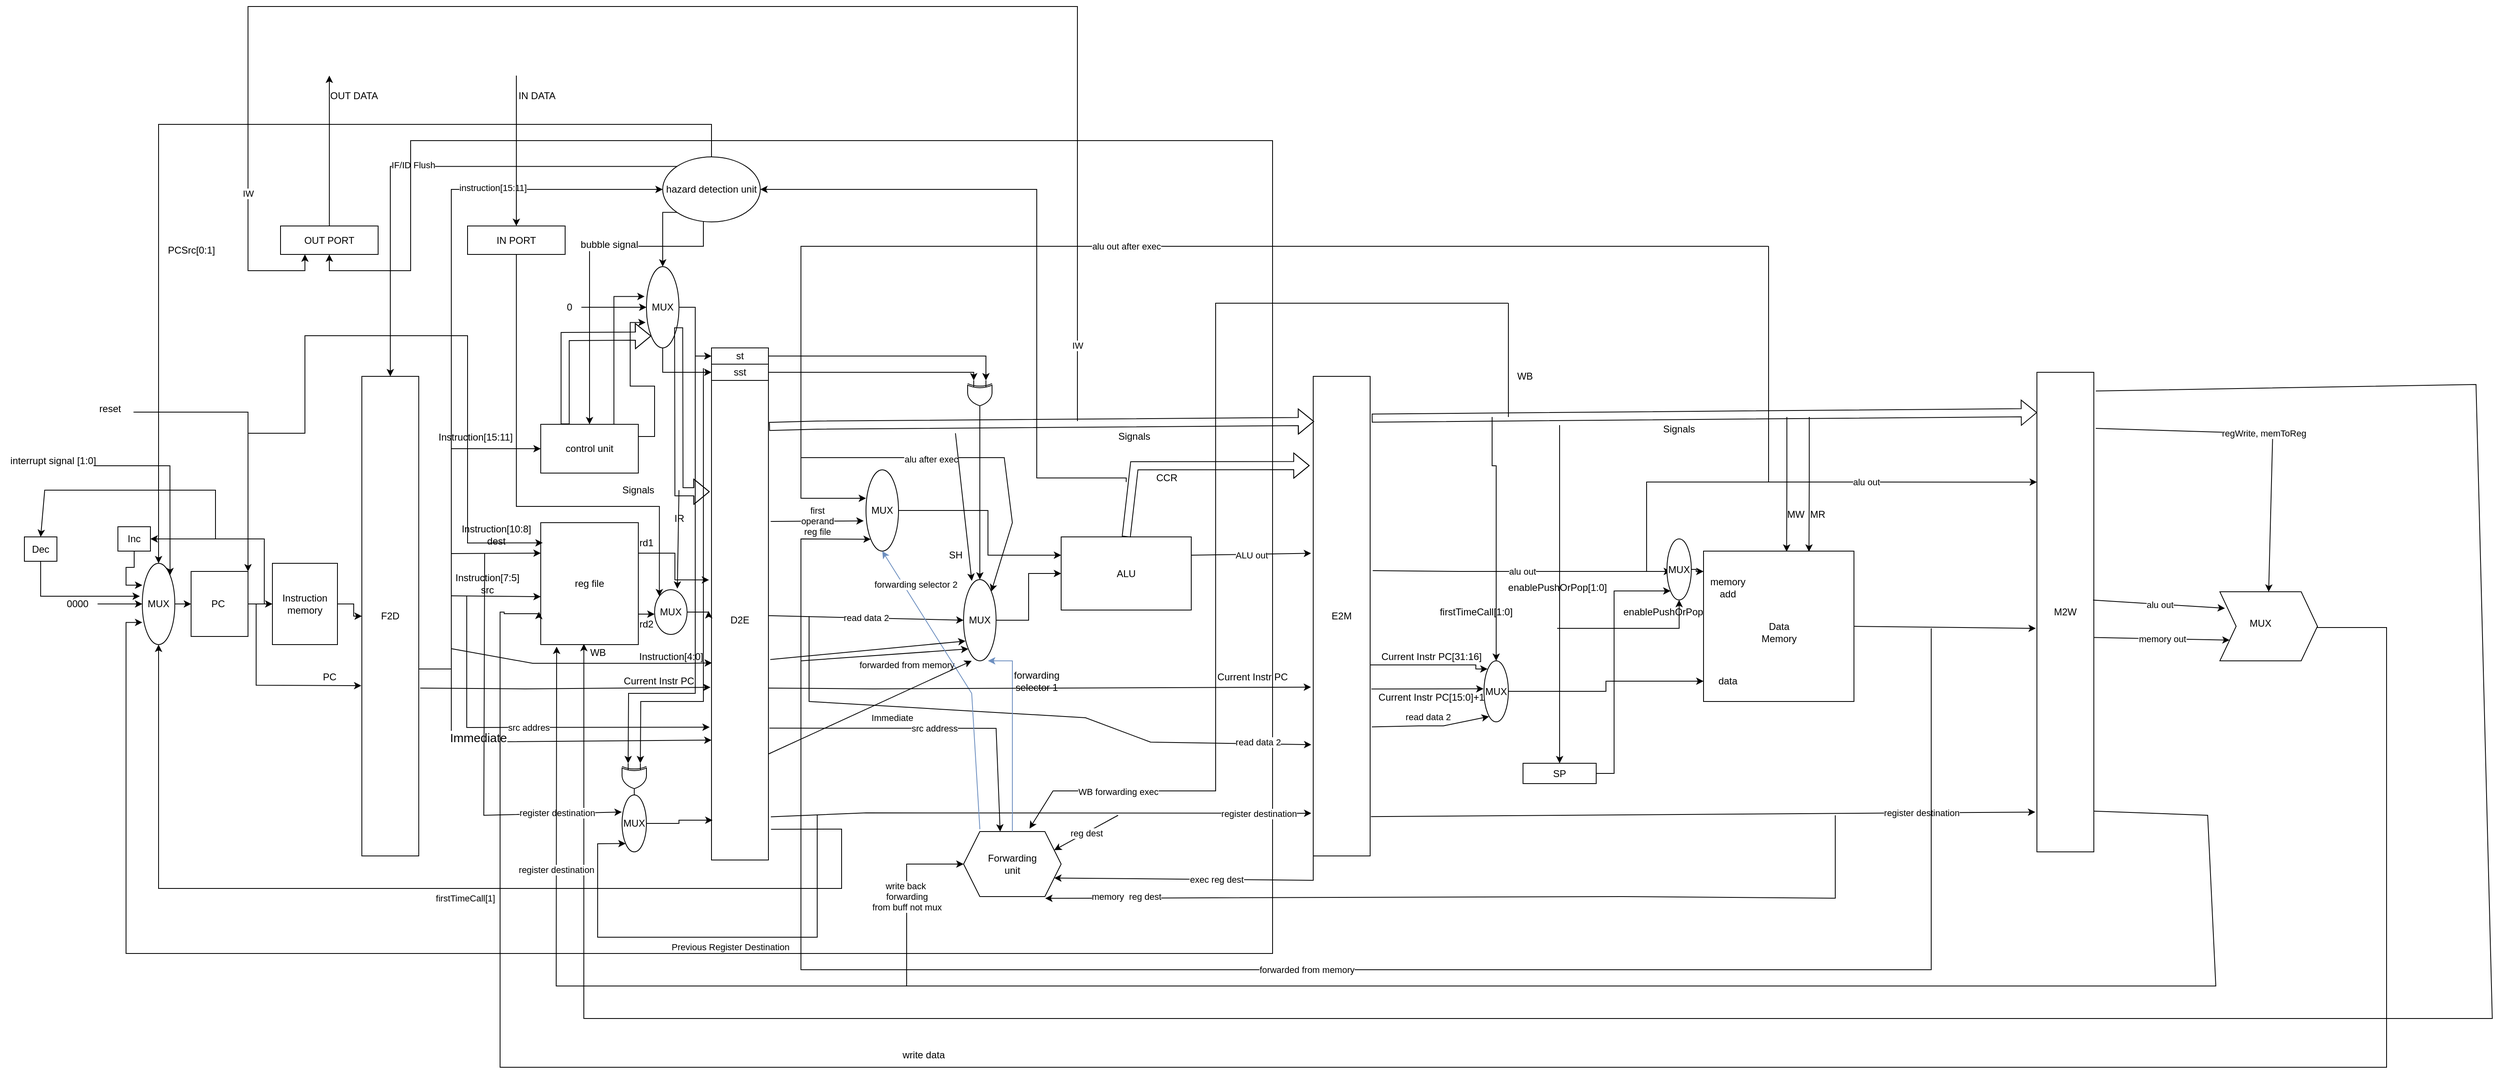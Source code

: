 <mxfile version="20.7.4" type="device"><diagram id="p5TDg2rlK2qyHOar7vgI" name="Page-1"><mxGraphModel dx="307" dy="1300" grid="1" gridSize="10" guides="1" tooltips="1" connect="1" arrows="1" fold="1" page="1" pageScale="1" pageWidth="827" pageHeight="1169" math="0" shadow="0"><root><mxCell id="0"/><mxCell id="1" parent="0"/><mxCell id="n126W8uric8WvCQMiSL4-3" style="edgeStyle=orthogonalEdgeStyle;rounded=0;orthogonalLoop=1;jettySize=auto;html=1;" parent="1" source="n126W8uric8WvCQMiSL4-2" target="n126W8uric8WvCQMiSL4-4" edge="1"><mxGeometry relative="1" as="geometry"><mxPoint x="390" y="-95" as="targetPoint"/></mxGeometry></mxCell><mxCell id="n126W8uric8WvCQMiSL4-2" value="PC&amp;nbsp;" style="rounded=0;whiteSpace=wrap;html=1;" parent="1" vertex="1"><mxGeometry x="340" y="-150" width="70" height="80" as="geometry"/></mxCell><mxCell id="n126W8uric8WvCQMiSL4-5" style="edgeStyle=orthogonalEdgeStyle;rounded=0;orthogonalLoop=1;jettySize=auto;html=1;" parent="1" source="n126W8uric8WvCQMiSL4-4" target="n126W8uric8WvCQMiSL4-6" edge="1"><mxGeometry relative="1" as="geometry"><mxPoint x="610" y="-95" as="targetPoint"/></mxGeometry></mxCell><mxCell id="n126W8uric8WvCQMiSL4-4" value="Instruction memory" style="rounded=0;whiteSpace=wrap;html=1;" parent="1" vertex="1"><mxGeometry x="440" y="-160" width="80" height="100" as="geometry"/></mxCell><mxCell id="gqgyShzYbFUTW74rKtYK-1" style="edgeStyle=orthogonalEdgeStyle;rounded=0;orthogonalLoop=1;jettySize=auto;html=1;entryX=0;entryY=0.5;entryDx=0;entryDy=0;" parent="1" source="n126W8uric8WvCQMiSL4-6" target="n126W8uric8WvCQMiSL4-8" edge="1"><mxGeometry relative="1" as="geometry"><mxPoint x="660" y="-190.0" as="targetPoint"/><Array as="points"><mxPoint x="660" y="-30"/><mxPoint x="660" y="-301"/></Array></mxGeometry></mxCell><mxCell id="n126W8uric8WvCQMiSL4-6" value="F2D" style="rounded=0;whiteSpace=wrap;html=1;" parent="1" vertex="1"><mxGeometry x="550" y="-390" width="70" height="590" as="geometry"/></mxCell><mxCell id="gqgyShzYbFUTW74rKtYK-13" style="edgeStyle=orthogonalEdgeStyle;rounded=0;orthogonalLoop=1;jettySize=auto;html=1;exitX=1;exitY=0.25;exitDx=0;exitDy=0;entryX=-0.025;entryY=0.687;entryDx=0;entryDy=0;entryPerimeter=0;" parent="1" source="n126W8uric8WvCQMiSL4-8" target="4N-oUYuniwm9uYPQTSX7-17" edge="1"><mxGeometry relative="1" as="geometry"/></mxCell><mxCell id="gqgyShzYbFUTW74rKtYK-14" style="edgeStyle=orthogonalEdgeStyle;rounded=0;orthogonalLoop=1;jettySize=auto;html=1;exitX=0.75;exitY=0;exitDx=0;exitDy=0;entryX=-0.056;entryY=0.367;entryDx=0;entryDy=0;entryPerimeter=0;" parent="1" source="n126W8uric8WvCQMiSL4-8" target="4N-oUYuniwm9uYPQTSX7-17" edge="1"><mxGeometry relative="1" as="geometry"><Array as="points"><mxPoint x="860" y="-488"/></Array></mxGeometry></mxCell><mxCell id="n126W8uric8WvCQMiSL4-8" value="control unit" style="rounded=0;whiteSpace=wrap;html=1;" parent="1" vertex="1"><mxGeometry x="770" y="-331" width="120" height="60" as="geometry"/></mxCell><mxCell id="gqgyShzYbFUTW74rKtYK-9" style="edgeStyle=orthogonalEdgeStyle;rounded=0;orthogonalLoop=1;jettySize=auto;html=1;exitX=1;exitY=0.25;exitDx=0;exitDy=0;entryX=-0.043;entryY=0.416;entryDx=0;entryDy=0;entryPerimeter=0;" parent="1" source="n126W8uric8WvCQMiSL4-9" target="gqgyShzYbFUTW74rKtYK-7" edge="1"><mxGeometry relative="1" as="geometry"/></mxCell><mxCell id="gqgyShzYbFUTW74rKtYK-10" style="edgeStyle=orthogonalEdgeStyle;rounded=0;orthogonalLoop=1;jettySize=auto;html=1;exitX=1;exitY=0.75;exitDx=0;exitDy=0;" parent="1" source="n126W8uric8WvCQMiSL4-9" edge="1"><mxGeometry relative="1" as="geometry"><mxPoint x="910" y="-98" as="targetPoint"/></mxGeometry></mxCell><mxCell id="n126W8uric8WvCQMiSL4-9" value="reg file" style="rounded=0;whiteSpace=wrap;html=1;" parent="1" vertex="1"><mxGeometry x="770" y="-210" width="120" height="150" as="geometry"/></mxCell><mxCell id="4N-oUYuniwm9uYPQTSX7-5" style="edgeStyle=orthogonalEdgeStyle;rounded=0;orthogonalLoop=1;jettySize=auto;html=1;exitX=0;exitY=1;exitDx=0;exitDy=0;entryX=0;entryY=0.5;entryDx=0;entryDy=0;" parent="1" source="n126W8uric8WvCQMiSL4-11" target="6Qo2GlIbSzZsVWFJ3b2N-23" edge="1"><mxGeometry relative="1" as="geometry"><Array as="points"><mxPoint x="660" y="-620"/></Array></mxGeometry></mxCell><mxCell id="4N-oUYuniwm9uYPQTSX7-6" value="instruction[15:11]" style="edgeLabel;html=1;align=center;verticalAlign=middle;resizable=0;points=[];" parent="4N-oUYuniwm9uYPQTSX7-5" vertex="1" connectable="0"><mxGeometry x="0.277" y="2" relative="1" as="geometry"><mxPoint as="offset"/></mxGeometry></mxCell><mxCell id="n126W8uric8WvCQMiSL4-11" value="Instruction[15:11]" style="text;html=1;strokeColor=none;fillColor=none;align=center;verticalAlign=middle;whiteSpace=wrap;rounded=0;" parent="1" vertex="1"><mxGeometry x="660" y="-330" width="60" height="30" as="geometry"/></mxCell><mxCell id="gqgyShzYbFUTW74rKtYK-3" value="" style="endArrow=classic;html=1;rounded=0;entryX=0;entryY=0.25;entryDx=0;entryDy=0;" parent="1" target="n126W8uric8WvCQMiSL4-9" edge="1"><mxGeometry width="50" height="50" relative="1" as="geometry"><mxPoint x="660" y="-172" as="sourcePoint"/><mxPoint x="770" y="-220" as="targetPoint"/><Array as="points"/></mxGeometry></mxCell><mxCell id="gqgyShzYbFUTW74rKtYK-4" value="Instruction[10:8]&lt;br&gt;dest" style="text;html=1;align=center;verticalAlign=middle;resizable=0;points=[];autosize=1;strokeColor=none;fillColor=none;" parent="1" vertex="1"><mxGeometry x="660" y="-215" width="110" height="40" as="geometry"/></mxCell><mxCell id="gqgyShzYbFUTW74rKtYK-5" value="" style="endArrow=classic;html=1;rounded=0;entryX=0;entryY=0.607;entryDx=0;entryDy=0;entryPerimeter=0;" parent="1" target="n126W8uric8WvCQMiSL4-9" edge="1"><mxGeometry width="50" height="50" relative="1" as="geometry"><mxPoint x="660" y="-120" as="sourcePoint"/><mxPoint x="770" y="-150" as="targetPoint"/></mxGeometry></mxCell><mxCell id="gqgyShzYbFUTW74rKtYK-7" value="D2E" style="rounded=0;whiteSpace=wrap;html=1;" parent="1" vertex="1"><mxGeometry x="980" y="-385" width="70" height="590" as="geometry"/></mxCell><mxCell id="XLmhhf_vVz1A_LWR5ULn-1" style="edgeStyle=orthogonalEdgeStyle;rounded=0;orthogonalLoop=1;jettySize=auto;html=1;entryX=0;entryY=0.75;entryDx=0;entryDy=0;entryPerimeter=0;" parent="1" source="gqgyShzYbFUTW74rKtYK-11" target="XLmhhf_vVz1A_LWR5ULn-3" edge="1"><mxGeometry relative="1" as="geometry"><mxPoint x="1270" y="-380" as="targetPoint"/><Array as="points"><mxPoint x="1303" y="-395"/></Array></mxGeometry></mxCell><mxCell id="gqgyShzYbFUTW74rKtYK-11" value="sst" style="rounded=0;whiteSpace=wrap;html=1;" parent="1" vertex="1"><mxGeometry x="980" y="-405" width="70" height="20" as="geometry"/></mxCell><mxCell id="gqgyShzYbFUTW74rKtYK-24" style="edgeStyle=orthogonalEdgeStyle;rounded=0;orthogonalLoop=1;jettySize=auto;html=1;exitX=1;exitY=0.5;exitDx=0;exitDy=0;entryX=0;entryY=0.25;entryDx=0;entryDy=0;fontSize=15;entryPerimeter=0;" parent="1" source="gqgyShzYbFUTW74rKtYK-12" target="XLmhhf_vVz1A_LWR5ULn-3" edge="1"><mxGeometry relative="1" as="geometry"/></mxCell><mxCell id="gqgyShzYbFUTW74rKtYK-12" value="st" style="rounded=0;whiteSpace=wrap;html=1;" parent="1" vertex="1"><mxGeometry x="980" y="-425" width="70" height="20" as="geometry"/></mxCell><mxCell id="gqgyShzYbFUTW74rKtYK-32" style="edgeStyle=orthogonalEdgeStyle;rounded=0;orthogonalLoop=1;jettySize=auto;html=1;entryX=0;entryY=0.727;entryDx=0;entryDy=0;entryPerimeter=0;fontSize=15;" parent="1" target="gqgyShzYbFUTW74rKtYK-26" edge="1"><mxGeometry relative="1" as="geometry"><Array as="points"><mxPoint x="1670" y="320"/><mxPoint x="260" y="320"/><mxPoint x="260" y="-87"/></Array><mxPoint x="1670" y="-170" as="sourcePoint"/></mxGeometry></mxCell><mxCell id="gqgyShzYbFUTW74rKtYK-16" value="ALU" style="rounded=0;whiteSpace=wrap;html=1;" parent="1" vertex="1"><mxGeometry x="1410" y="-192.5" width="160" height="90" as="geometry"/></mxCell><mxCell id="gqgyShzYbFUTW74rKtYK-18" style="edgeStyle=orthogonalEdgeStyle;rounded=0;orthogonalLoop=1;jettySize=auto;html=1;entryX=0;entryY=0.5;entryDx=0;entryDy=0;" parent="1" source="gqgyShzYbFUTW74rKtYK-17" target="gqgyShzYbFUTW74rKtYK-16" edge="1"><mxGeometry relative="1" as="geometry"><mxPoint x="1230" y="-180" as="targetPoint"/></mxGeometry></mxCell><mxCell id="gqgyShzYbFUTW74rKtYK-17" value="MUX" style="ellipse;whiteSpace=wrap;html=1;" parent="1" vertex="1"><mxGeometry x="1290" y="-140" width="40" height="100" as="geometry"/></mxCell><mxCell id="gqgyShzYbFUTW74rKtYK-21" value="" style="endArrow=classic;html=1;rounded=0;entryX=0;entryY=0.75;entryDx=0;entryDy=0;" parent="1" target="gqgyShzYbFUTW74rKtYK-7" edge="1"><mxGeometry width="50" height="50" relative="1" as="geometry"><mxPoint x="660" y="-100" as="sourcePoint"/><mxPoint x="1160" y="-110" as="targetPoint"/><Array as="points"><mxPoint x="660" y="60"/></Array></mxGeometry></mxCell><mxCell id="gqgyShzYbFUTW74rKtYK-23" value="Immediate" style="edgeLabel;html=1;align=center;verticalAlign=middle;resizable=0;points=[];fontSize=15;" parent="gqgyShzYbFUTW74rKtYK-21" vertex="1" connectable="0"><mxGeometry x="-0.198" y="6" relative="1" as="geometry"><mxPoint as="offset"/></mxGeometry></mxCell><mxCell id="gqgyShzYbFUTW74rKtYK-27" style="edgeStyle=orthogonalEdgeStyle;rounded=0;orthogonalLoop=1;jettySize=auto;html=1;entryX=0;entryY=0.5;entryDx=0;entryDy=0;fontSize=15;" parent="1" source="gqgyShzYbFUTW74rKtYK-26" target="n126W8uric8WvCQMiSL4-2" edge="1"><mxGeometry relative="1" as="geometry"/></mxCell><mxCell id="gqgyShzYbFUTW74rKtYK-26" value="MUX" style="ellipse;whiteSpace=wrap;html=1;" parent="1" vertex="1"><mxGeometry x="280" y="-160" width="40" height="100" as="geometry"/></mxCell><mxCell id="gqgyShzYbFUTW74rKtYK-30" style="edgeStyle=orthogonalEdgeStyle;rounded=0;orthogonalLoop=1;jettySize=auto;html=1;exitX=0.5;exitY=1;exitDx=0;exitDy=0;entryX=0;entryY=0.269;entryDx=0;entryDy=0;entryPerimeter=0;fontSize=15;" parent="1" source="gqgyShzYbFUTW74rKtYK-28" target="gqgyShzYbFUTW74rKtYK-26" edge="1"><mxGeometry relative="1" as="geometry"/></mxCell><mxCell id="gqgyShzYbFUTW74rKtYK-28" value="Inc" style="rounded=0;whiteSpace=wrap;html=1;" parent="1" vertex="1"><mxGeometry x="250" y="-205" width="40" height="30" as="geometry"/></mxCell><mxCell id="gqgyShzYbFUTW74rKtYK-29" value="" style="endArrow=classic;html=1;rounded=0;fontSize=15;entryX=1;entryY=0.5;entryDx=0;entryDy=0;" parent="1" target="gqgyShzYbFUTW74rKtYK-28" edge="1"><mxGeometry width="50" height="50" relative="1" as="geometry"><mxPoint x="430" y="-110" as="sourcePoint"/><mxPoint x="430" y="-225" as="targetPoint"/><Array as="points"><mxPoint x="430" y="-190"/><mxPoint x="410" y="-190"/><mxPoint x="360" y="-190"/></Array></mxGeometry></mxCell><mxCell id="6Qo2GlIbSzZsVWFJ3b2N-1" value="&lt;div&gt;Instruction[7:5]&lt;/div&gt;src" style="text;html=1;align=center;verticalAlign=middle;resizable=0;points=[];autosize=1;strokeColor=none;fillColor=none;" parent="1" vertex="1"><mxGeometry x="654" y="-155" width="100" height="40" as="geometry"/></mxCell><mxCell id="6Qo2GlIbSzZsVWFJ3b2N-3" value="E2M" style="rounded=0;whiteSpace=wrap;html=1;" parent="1" vertex="1"><mxGeometry x="1720" y="-390" width="70" height="590" as="geometry"/></mxCell><mxCell id="6Qo2GlIbSzZsVWFJ3b2N-13" style="edgeStyle=orthogonalEdgeStyle;rounded=0;orthogonalLoop=1;jettySize=auto;html=1;entryX=0;entryY=0.75;entryDx=0;entryDy=0;entryPerimeter=0;" parent="1" edge="1"><mxGeometry relative="1" as="geometry"><mxPoint x="2053" y="-254.5" as="targetPoint"/></mxGeometry></mxCell><mxCell id="6Qo2GlIbSzZsVWFJ3b2N-21" value="PCSrc[0:1]" style="text;html=1;align=center;verticalAlign=middle;resizable=0;points=[];autosize=1;strokeColor=none;fillColor=none;" parent="1" vertex="1"><mxGeometry x="300" y="-560" width="80" height="30" as="geometry"/></mxCell><mxCell id="6Qo2GlIbSzZsVWFJ3b2N-22" value="M2W" style="rounded=0;whiteSpace=wrap;html=1;" parent="1" vertex="1"><mxGeometry x="2610" y="-395" width="70" height="590" as="geometry"/></mxCell><mxCell id="4N-oUYuniwm9uYPQTSX7-13" style="edgeStyle=orthogonalEdgeStyle;rounded=0;orthogonalLoop=1;jettySize=auto;html=1;entryX=0.5;entryY=0;entryDx=0;entryDy=0;" parent="1" source="6Qo2GlIbSzZsVWFJ3b2N-23" target="gqgyShzYbFUTW74rKtYK-26" edge="1"><mxGeometry relative="1" as="geometry"><Array as="points"><mxPoint x="980" y="-700"/><mxPoint x="300" y="-700"/></Array></mxGeometry></mxCell><mxCell id="4N-oUYuniwm9uYPQTSX7-14" style="edgeStyle=orthogonalEdgeStyle;rounded=0;orthogonalLoop=1;jettySize=auto;html=1;exitX=0;exitY=0;exitDx=0;exitDy=0;entryX=0.5;entryY=0;entryDx=0;entryDy=0;" parent="1" source="6Qo2GlIbSzZsVWFJ3b2N-23" target="n126W8uric8WvCQMiSL4-6" edge="1"><mxGeometry relative="1" as="geometry"/></mxCell><mxCell id="4N-oUYuniwm9uYPQTSX7-16" value="IF/ID Flush" style="edgeLabel;html=1;align=center;verticalAlign=middle;resizable=0;points=[];" parent="4N-oUYuniwm9uYPQTSX7-14" vertex="1" connectable="0"><mxGeometry x="0.063" y="-2" relative="1" as="geometry"><mxPoint as="offset"/></mxGeometry></mxCell><mxCell id="4N-oUYuniwm9uYPQTSX7-20" style="edgeStyle=orthogonalEdgeStyle;rounded=0;orthogonalLoop=1;jettySize=auto;html=1;exitX=0;exitY=1;exitDx=0;exitDy=0;entryX=0.5;entryY=0;entryDx=0;entryDy=0;" parent="1" source="6Qo2GlIbSzZsVWFJ3b2N-23" target="4N-oUYuniwm9uYPQTSX7-17" edge="1"><mxGeometry relative="1" as="geometry"><mxPoint x="930" y="-554.75" as="targetPoint"/><Array as="points"><mxPoint x="920" y="-592"/></Array></mxGeometry></mxCell><mxCell id="4N-oUYuniwm9uYPQTSX7-53" style="edgeStyle=orthogonalEdgeStyle;rounded=0;orthogonalLoop=1;jettySize=auto;html=1;entryX=0.5;entryY=0;entryDx=0;entryDy=0;" parent="1" source="6Qo2GlIbSzZsVWFJ3b2N-23" target="n126W8uric8WvCQMiSL4-8" edge="1"><mxGeometry relative="1" as="geometry"><Array as="points"><mxPoint x="970" y="-550"/><mxPoint x="830" y="-550"/></Array></mxGeometry></mxCell><mxCell id="4N-oUYuniwm9uYPQTSX7-54" value="&lt;font style=&quot;font-size: 12px;&quot;&gt;bubble signal&lt;/font&gt;" style="edgeLabel;html=1;align=center;verticalAlign=middle;resizable=0;points=[];" parent="4N-oUYuniwm9uYPQTSX7-53" vertex="1" connectable="0"><mxGeometry x="-0.254" y="-2" relative="1" as="geometry"><mxPoint x="-1" as="offset"/></mxGeometry></mxCell><mxCell id="6Qo2GlIbSzZsVWFJ3b2N-23" value="hazard detection unit" style="ellipse;whiteSpace=wrap;html=1;" parent="1" vertex="1"><mxGeometry x="920" y="-660" width="120" height="80" as="geometry"/></mxCell><mxCell id="6Qo2GlIbSzZsVWFJ3b2N-24" value="" style="endArrow=classic;html=1;rounded=0;exitX=1.035;exitY=0.039;exitDx=0;exitDy=0;exitPerimeter=0;entryX=0.442;entryY=0.994;entryDx=0;entryDy=0;entryPerimeter=0;" parent="1" source="6Qo2GlIbSzZsVWFJ3b2N-22" target="n126W8uric8WvCQMiSL4-9" edge="1"><mxGeometry width="50" height="50" relative="1" as="geometry"><mxPoint x="2110" y="-320" as="sourcePoint"/><mxPoint x="830" y="-80" as="targetPoint"/><Array as="points"><mxPoint x="3150" y="-380"/><mxPoint x="3170" y="400"/><mxPoint x="2150" y="400"/><mxPoint x="1350" y="400"/><mxPoint x="823" y="400"/></Array></mxGeometry></mxCell><mxCell id="6Qo2GlIbSzZsVWFJ3b2N-25" value="WB" style="text;html=1;align=center;verticalAlign=middle;resizable=0;points=[];autosize=1;strokeColor=none;fillColor=none;" parent="1" vertex="1"><mxGeometry x="820" y="-65" width="40" height="30" as="geometry"/></mxCell><mxCell id="6Qo2GlIbSzZsVWFJ3b2N-31" value="" style="endArrow=classic;html=1;rounded=0;exitX=0.373;exitY=1.075;exitDx=0;exitDy=0;exitPerimeter=0;entryX=-0.011;entryY=0.3;entryDx=0;entryDy=0;entryPerimeter=0;" parent="1" source="gqgyShzYbFUTW74rKtYK-4" target="XLmhhf_vVz1A_LWR5ULn-7" edge="1"><mxGeometry width="50" height="50" relative="1" as="geometry"><mxPoint x="700" y="-80" as="sourcePoint"/><mxPoint x="840" y="150" as="targetPoint"/><Array as="points"><mxPoint x="700" y="150"/></Array></mxGeometry></mxCell><mxCell id="6Qo2GlIbSzZsVWFJ3b2N-32" value="&lt;div&gt;register destination&lt;/div&gt;" style="edgeLabel;html=1;align=center;verticalAlign=middle;resizable=0;points=[];" parent="6Qo2GlIbSzZsVWFJ3b2N-31" vertex="1" connectable="0"><mxGeometry x="0.805" relative="1" as="geometry"><mxPoint x="-32" as="offset"/></mxGeometry></mxCell><mxCell id="6Qo2GlIbSzZsVWFJ3b2N-33" value="" style="endArrow=classic;html=1;rounded=0;entryX=-0.033;entryY=0.911;entryDx=0;entryDy=0;entryPerimeter=0;exitX=1.043;exitY=0.91;exitDx=0;exitDy=0;exitPerimeter=0;" parent="1" source="gqgyShzYbFUTW74rKtYK-7" target="6Qo2GlIbSzZsVWFJ3b2N-3" edge="1"><mxGeometry width="50" height="50" relative="1" as="geometry"><mxPoint x="1161.7" y="-110.0" as="sourcePoint"/><mxPoint x="1406.57" y="182.67" as="targetPoint"/><Array as="points"><mxPoint x="1170" y="147"/></Array></mxGeometry></mxCell><mxCell id="6Qo2GlIbSzZsVWFJ3b2N-34" value="&lt;div&gt;register destination&lt;/div&gt;" style="edgeLabel;html=1;align=center;verticalAlign=middle;resizable=0;points=[];" parent="6Qo2GlIbSzZsVWFJ3b2N-33" vertex="1" connectable="0"><mxGeometry x="0.805" relative="1" as="geometry"><mxPoint as="offset"/></mxGeometry></mxCell><mxCell id="6Qo2GlIbSzZsVWFJ3b2N-35" value="" style="endArrow=classic;html=1;rounded=0;entryX=-0.029;entryY=0.917;entryDx=0;entryDy=0;entryPerimeter=0;exitX=1.014;exitY=0.918;exitDx=0;exitDy=0;exitPerimeter=0;" parent="1" source="6Qo2GlIbSzZsVWFJ3b2N-3" target="6Qo2GlIbSzZsVWFJ3b2N-22" edge="1"><mxGeometry width="50" height="50" relative="1" as="geometry"><mxPoint x="1630" y="150" as="sourcePoint"/><mxPoint x="2000" y="150.59" as="targetPoint"/><Array as="points"/></mxGeometry></mxCell><mxCell id="6Qo2GlIbSzZsVWFJ3b2N-36" value="&lt;div&gt;register destination&lt;/div&gt;" style="edgeLabel;html=1;align=center;verticalAlign=middle;resizable=0;points=[];" parent="6Qo2GlIbSzZsVWFJ3b2N-35" vertex="1" connectable="0"><mxGeometry x="0.805" relative="1" as="geometry"><mxPoint x="-61" as="offset"/></mxGeometry></mxCell><mxCell id="6Qo2GlIbSzZsVWFJ3b2N-37" value="" style="endArrow=classic;html=1;rounded=0;entryX=0.163;entryY=1.017;entryDx=0;entryDy=0;entryPerimeter=0;exitX=1;exitY=0.915;exitDx=0;exitDy=0;exitPerimeter=0;" parent="1" source="6Qo2GlIbSzZsVWFJ3b2N-22" target="n126W8uric8WvCQMiSL4-9" edge="1"><mxGeometry width="50" height="50" relative="1" as="geometry"><mxPoint x="2090" y="150" as="sourcePoint"/><mxPoint x="2100" y="370" as="targetPoint"/><Array as="points"><mxPoint x="2820" y="150"/><mxPoint x="2830" y="360"/><mxPoint x="2120" y="360"/><mxPoint x="1420" y="360"/><mxPoint x="789" y="360"/></Array></mxGeometry></mxCell><mxCell id="6Qo2GlIbSzZsVWFJ3b2N-38" value="&lt;div&gt;register destination&lt;/div&gt;" style="edgeLabel;html=1;align=center;verticalAlign=middle;resizable=0;points=[];" parent="6Qo2GlIbSzZsVWFJ3b2N-37" vertex="1" connectable="0"><mxGeometry x="0.805" relative="1" as="geometry"><mxPoint as="offset"/></mxGeometry></mxCell><mxCell id="XMgfUmro6Hb3yZxXnUfc-4" value="rd1" style="text;html=1;strokeColor=none;fillColor=none;align=center;verticalAlign=middle;whiteSpace=wrap;rounded=0;" parent="1" vertex="1"><mxGeometry x="870" y="-200" width="60" height="30" as="geometry"/></mxCell><mxCell id="XMgfUmro6Hb3yZxXnUfc-5" value="rd2" style="text;html=1;strokeColor=none;fillColor=none;align=center;verticalAlign=middle;whiteSpace=wrap;rounded=0;" parent="1" vertex="1"><mxGeometry x="870" y="-100" width="60" height="30" as="geometry"/></mxCell><mxCell id="4N-oUYuniwm9uYPQTSX7-12" style="edgeStyle=orthogonalEdgeStyle;rounded=0;orthogonalLoop=1;jettySize=auto;html=1;entryX=1;entryY=0.5;entryDx=0;entryDy=0;" parent="1" target="6Qo2GlIbSzZsVWFJ3b2N-23" edge="1"><mxGeometry relative="1" as="geometry"><Array as="points"><mxPoint x="1490" y="-265"/><mxPoint x="1380" y="-265"/><mxPoint x="1380" y="-620"/></Array><mxPoint x="1490" y="-260" as="sourcePoint"/></mxGeometry></mxCell><mxCell id="XMgfUmro6Hb3yZxXnUfc-20" value="&lt;div&gt;CCR&lt;/div&gt;" style="text;html=1;strokeColor=none;fillColor=none;align=center;verticalAlign=middle;whiteSpace=wrap;rounded=0;" parent="1" vertex="1"><mxGeometry x="1510" y="-280" width="60" height="30" as="geometry"/></mxCell><mxCell id="XMgfUmro6Hb3yZxXnUfc-22" value="" style="shape=flexArrow;endArrow=classic;html=1;rounded=0;entryX=-0.064;entryY=0.186;entryDx=0;entryDy=0;entryPerimeter=0;exitX=0.5;exitY=0;exitDx=0;exitDy=0;" parent="1" source="gqgyShzYbFUTW74rKtYK-16" target="6Qo2GlIbSzZsVWFJ3b2N-3" edge="1"><mxGeometry width="50" height="50" relative="1" as="geometry"><mxPoint x="1370" y="-230" as="sourcePoint"/><mxPoint x="1370" y="-24.289" as="targetPoint"/><Array as="points"><mxPoint x="1500" y="-280"/></Array></mxGeometry></mxCell><mxCell id="XMgfUmro6Hb3yZxXnUfc-23" value="" style="whiteSpace=wrap;html=1;aspect=fixed;" parent="1" vertex="1"><mxGeometry x="2200" y="-175" width="185" height="185" as="geometry"/></mxCell><mxCell id="XMgfUmro6Hb3yZxXnUfc-24" value="&lt;div&gt;Data&lt;/div&gt;&lt;div&gt;Memory&lt;br&gt;&lt;/div&gt;" style="text;html=1;strokeColor=none;fillColor=none;align=center;verticalAlign=middle;whiteSpace=wrap;rounded=0;" parent="1" vertex="1"><mxGeometry x="2252.5" y="-102.5" width="80" height="55" as="geometry"/></mxCell><mxCell id="XMgfUmro6Hb3yZxXnUfc-27" value="" style="shape=flexArrow;endArrow=classic;html=1;rounded=0;entryX=0;entryY=1;entryDx=0;entryDy=0;exitX=0.25;exitY=0;exitDx=0;exitDy=0;" parent="1" source="n126W8uric8WvCQMiSL4-8" target="4N-oUYuniwm9uYPQTSX7-17" edge="1"><mxGeometry width="50" height="50" relative="1" as="geometry"><mxPoint x="810" y="-270" as="sourcePoint"/><mxPoint x="910" y="-260" as="targetPoint"/><Array as="points"><mxPoint x="800" y="-439"/></Array></mxGeometry></mxCell><mxCell id="XMgfUmro6Hb3yZxXnUfc-28" value="Signals" style="text;html=1;strokeColor=none;fillColor=none;align=center;verticalAlign=middle;whiteSpace=wrap;rounded=0;" parent="1" vertex="1"><mxGeometry x="860" y="-265" width="60" height="30" as="geometry"/></mxCell><mxCell id="XMgfUmro6Hb3yZxXnUfc-29" value="" style="shape=flexArrow;endArrow=classic;html=1;rounded=0;entryX=0.016;entryY=0.094;entryDx=0;entryDy=0;exitX=1.012;exitY=0.096;exitDx=0;exitDy=0;exitPerimeter=0;entryPerimeter=0;" parent="1" source="gqgyShzYbFUTW74rKtYK-7" target="6Qo2GlIbSzZsVWFJ3b2N-3" edge="1"><mxGeometry width="50" height="50" relative="1" as="geometry"><mxPoint x="1110" y="-334" as="sourcePoint"/><mxPoint x="1530.0" y="-445" as="targetPoint"/><Array as="points"><mxPoint x="1110" y="-330"/></Array></mxGeometry></mxCell><mxCell id="XMgfUmro6Hb3yZxXnUfc-30" value="Signals" style="text;html=1;strokeColor=none;fillColor=none;align=center;verticalAlign=middle;whiteSpace=wrap;rounded=0;" parent="1" vertex="1"><mxGeometry x="1470" y="-331" width="60" height="30" as="geometry"/></mxCell><mxCell id="XMgfUmro6Hb3yZxXnUfc-32" value="" style="shape=flexArrow;endArrow=classic;html=1;rounded=0;entryX=0.003;entryY=0.084;entryDx=0;entryDy=0;entryPerimeter=0;exitX=1.028;exitY=0.087;exitDx=0;exitDy=0;exitPerimeter=0;" parent="1" source="6Qo2GlIbSzZsVWFJ3b2N-3" target="6Qo2GlIbSzZsVWFJ3b2N-22" edge="1"><mxGeometry width="50" height="50" relative="1" as="geometry"><mxPoint x="1630" y="-340" as="sourcePoint"/><mxPoint x="2134.68" y="-340.0" as="targetPoint"/><Array as="points"/></mxGeometry></mxCell><mxCell id="XMgfUmro6Hb3yZxXnUfc-33" value="Signals" style="text;html=1;strokeColor=none;fillColor=none;align=center;verticalAlign=middle;whiteSpace=wrap;rounded=0;" parent="1" vertex="1"><mxGeometry x="2140" y="-340" width="60" height="30" as="geometry"/></mxCell><mxCell id="XMgfUmro6Hb3yZxXnUfc-35" value="data" style="text;html=1;strokeColor=none;fillColor=none;align=center;verticalAlign=middle;whiteSpace=wrap;rounded=0;" parent="1" vertex="1"><mxGeometry x="2200" y="-30" width="60" height="30" as="geometry"/></mxCell><mxCell id="XMgfUmro6Hb3yZxXnUfc-36" value="s" style="endArrow=classic;html=1;rounded=0;exitX=1.046;exitY=0.405;exitDx=0;exitDy=0;exitPerimeter=0;" parent="1" source="6Qo2GlIbSzZsVWFJ3b2N-3" edge="1"><mxGeometry relative="1" as="geometry"><mxPoint x="1840" y="-150" as="sourcePoint"/><mxPoint x="2160" y="-150" as="targetPoint"/><Array as="points"><mxPoint x="1900" y="-150"/><mxPoint x="2090" y="-150"/><mxPoint x="2130" y="-150"/></Array></mxGeometry></mxCell><mxCell id="XMgfUmro6Hb3yZxXnUfc-37" value="alu out" style="edgeLabel;resizable=0;html=1;align=center;verticalAlign=middle;" parent="XMgfUmro6Hb3yZxXnUfc-36" connectable="0" vertex="1"><mxGeometry relative="1" as="geometry"><mxPoint as="offset"/></mxGeometry></mxCell><mxCell id="XMgfUmro6Hb3yZxXnUfc-41" value="e" style="endArrow=classic;html=1;rounded=0;entryX=0;entryY=0.5;entryDx=0;entryDy=0;" parent="1" target="gqgyShzYbFUTW74rKtYK-17" edge="1"><mxGeometry relative="1" as="geometry"><mxPoint x="1050" y="-95.59" as="sourcePoint"/><mxPoint x="1150" y="-95.59" as="targetPoint"/></mxGeometry></mxCell><mxCell id="XMgfUmro6Hb3yZxXnUfc-42" value="read data 2" style="edgeLabel;resizable=0;html=1;align=center;verticalAlign=middle;" parent="XMgfUmro6Hb3yZxXnUfc-41" connectable="0" vertex="1"><mxGeometry relative="1" as="geometry"/></mxCell><mxCell id="XMgfUmro6Hb3yZxXnUfc-43" value="" style="endArrow=classic;html=1;rounded=0;entryX=-0.033;entryY=0.768;entryDx=0;entryDy=0;entryPerimeter=0;" parent="1" target="6Qo2GlIbSzZsVWFJ3b2N-3" edge="1"><mxGeometry relative="1" as="geometry"><mxPoint x="1100" y="-95" as="sourcePoint"/><mxPoint x="1550" y="90" as="targetPoint"/><Array as="points"><mxPoint x="1100" y="10"/><mxPoint x="1440" y="30"/><mxPoint x="1520" y="60"/></Array></mxGeometry></mxCell><mxCell id="XMgfUmro6Hb3yZxXnUfc-44" value="read data 2" style="edgeLabel;resizable=0;html=1;align=center;verticalAlign=middle;" parent="XMgfUmro6Hb3yZxXnUfc-43" connectable="0" vertex="1"><mxGeometry relative="1" as="geometry"><mxPoint x="293" y="35" as="offset"/></mxGeometry></mxCell><mxCell id="XMgfUmro6Hb3yZxXnUfc-45" value="" style="endArrow=classic;html=1;rounded=0;exitX=1.029;exitY=0.731;exitDx=0;exitDy=0;exitPerimeter=0;entryX=0.205;entryY=0.913;entryDx=0;entryDy=0;entryPerimeter=0;" parent="1" source="6Qo2GlIbSzZsVWFJ3b2N-3" target="4dOSQgqtDZIidLl4Cf-V-13" edge="1"><mxGeometry relative="1" as="geometry"><mxPoint x="1630" y="-30.0" as="sourcePoint"/><mxPoint x="1910" y="30" as="targetPoint"/><Array as="points"><mxPoint x="1850" y="40"/><mxPoint x="1880" y="40"/></Array></mxGeometry></mxCell><mxCell id="XMgfUmro6Hb3yZxXnUfc-46" value="read data 2" style="edgeLabel;resizable=0;html=1;align=center;verticalAlign=middle;" parent="XMgfUmro6Hb3yZxXnUfc-45" connectable="0" vertex="1"><mxGeometry relative="1" as="geometry"><mxPoint x="-4" y="-11" as="offset"/></mxGeometry></mxCell><mxCell id="XMgfUmro6Hb3yZxXnUfc-57" style="edgeStyle=orthogonalEdgeStyle;rounded=0;orthogonalLoop=1;jettySize=auto;html=1;exitX=1;exitY=0.5;exitDx=0;exitDy=0;entryX=-0.018;entryY=0.731;entryDx=0;entryDy=0;entryPerimeter=0;" parent="1" source="XMgfUmro6Hb3yZxXnUfc-48" target="n126W8uric8WvCQMiSL4-9" edge="1"><mxGeometry relative="1" as="geometry"><mxPoint x="724.509" y="-54.984" as="targetPoint"/><Array as="points"><mxPoint x="2955" y="-81"/><mxPoint x="3040" y="-81"/><mxPoint x="3040" y="460"/><mxPoint x="720" y="460"/><mxPoint x="720" y="-100"/><mxPoint x="725" y="-100"/><mxPoint x="725" y="-98"/><mxPoint x="768" y="-98"/></Array></mxGeometry></mxCell><mxCell id="XMgfUmro6Hb3yZxXnUfc-48" value="" style="shape=step;perimeter=stepPerimeter;whiteSpace=wrap;html=1;fixedSize=1;" parent="1" vertex="1"><mxGeometry x="2835" y="-125" width="120" height="85" as="geometry"/></mxCell><mxCell id="XMgfUmro6Hb3yZxXnUfc-49" value="MUX" style="text;html=1;strokeColor=none;fillColor=none;align=center;verticalAlign=middle;whiteSpace=wrap;rounded=0;" parent="1" vertex="1"><mxGeometry x="2855" y="-101.5" width="60" height="30" as="geometry"/></mxCell><mxCell id="XMgfUmro6Hb3yZxXnUfc-58" value="&lt;div&gt;write data&lt;/div&gt;" style="text;html=1;strokeColor=none;fillColor=none;align=center;verticalAlign=middle;whiteSpace=wrap;rounded=0;" parent="1" vertex="1"><mxGeometry x="1211" y="430" width="60" height="30" as="geometry"/></mxCell><mxCell id="XMgfUmro6Hb3yZxXnUfc-62" value="" style="endArrow=classic;html=1;rounded=0;exitX=1.034;exitY=0.117;exitDx=0;exitDy=0;exitPerimeter=0;entryX=0.5;entryY=0;entryDx=0;entryDy=0;" parent="1" source="6Qo2GlIbSzZsVWFJ3b2N-22" target="XMgfUmro6Hb3yZxXnUfc-48" edge="1"><mxGeometry relative="1" as="geometry"><mxPoint x="2536.76" y="-363.41" as="sourcePoint"/><mxPoint x="2880" y="-320" as="targetPoint"/><Array as="points"><mxPoint x="2880" y="-320"/><mxPoint x="2900" y="-320"/></Array></mxGeometry></mxCell><mxCell id="XMgfUmro6Hb3yZxXnUfc-63" value="regWrite, memToReg" style="edgeLabel;resizable=0;html=1;align=center;verticalAlign=middle;" parent="XMgfUmro6Hb3yZxXnUfc-62" connectable="0" vertex="1"><mxGeometry relative="1" as="geometry"/></mxCell><mxCell id="XMgfUmro6Hb3yZxXnUfc-64" value="" style="shape=hexagon;perimeter=hexagonPerimeter2;whiteSpace=wrap;html=1;fixedSize=1;" parent="1" vertex="1"><mxGeometry x="1290" y="170" width="120" height="80" as="geometry"/></mxCell><mxCell id="XMgfUmro6Hb3yZxXnUfc-65" value="&lt;div&gt;Forwarding unit&lt;/div&gt;" style="text;html=1;strokeColor=none;fillColor=none;align=center;verticalAlign=middle;whiteSpace=wrap;rounded=0;" parent="1" vertex="1"><mxGeometry x="1320" y="195" width="60" height="30" as="geometry"/></mxCell><mxCell id="XMgfUmro6Hb3yZxXnUfc-66" value="" style="endArrow=classic;html=1;rounded=0;entryX=1;entryY=0.75;entryDx=0;entryDy=0;" parent="1" target="XMgfUmro6Hb3yZxXnUfc-64" edge="1"><mxGeometry relative="1" as="geometry"><mxPoint x="1720" y="150" as="sourcePoint"/><mxPoint x="1830" y="200" as="targetPoint"/><Array as="points"><mxPoint x="1720" y="220"/><mxPoint x="1720" y="230"/></Array></mxGeometry></mxCell><mxCell id="XMgfUmro6Hb3yZxXnUfc-67" value="&lt;div&gt;exec reg dest&lt;/div&gt;" style="edgeLabel;resizable=0;html=1;align=center;verticalAlign=middle;" parent="XMgfUmro6Hb3yZxXnUfc-66" connectable="0" vertex="1"><mxGeometry relative="1" as="geometry"/></mxCell><mxCell id="XMgfUmro6Hb3yZxXnUfc-68" value="" style="endArrow=classic;html=1;rounded=0;entryX=0.836;entryY=1.027;entryDx=0;entryDy=0;entryPerimeter=0;" parent="1" target="XMgfUmro6Hb3yZxXnUfc-64" edge="1"><mxGeometry relative="1" as="geometry"><mxPoint x="2362" y="150" as="sourcePoint"/><mxPoint x="1779.999" y="227.143" as="targetPoint"/><Array as="points"><mxPoint x="2362" y="252"/><mxPoint x="2100" y="250"/></Array></mxGeometry></mxCell><mxCell id="XMgfUmro6Hb3yZxXnUfc-69" value="memory&amp;nbsp; reg dest" style="edgeLabel;resizable=0;html=1;align=center;verticalAlign=middle;" parent="XMgfUmro6Hb3yZxXnUfc-68" connectable="0" vertex="1"><mxGeometry relative="1" as="geometry"><mxPoint x="-437" y="-1" as="offset"/></mxGeometry></mxCell><mxCell id="XMgfUmro6Hb3yZxXnUfc-76" value="" style="endArrow=classic;html=1;rounded=0;entryX=-0.031;entryY=0.723;entryDx=0;entryDy=0;entryPerimeter=0;" parent="1" target="gqgyShzYbFUTW74rKtYK-7" edge="1"><mxGeometry relative="1" as="geometry"><mxPoint x="679" y="-120" as="sourcePoint"/><mxPoint x="970" y="40" as="targetPoint"/><Array as="points"><mxPoint x="679" y="42"/></Array></mxGeometry></mxCell><mxCell id="XMgfUmro6Hb3yZxXnUfc-77" value="src addres" style="edgeLabel;resizable=0;html=1;align=center;verticalAlign=middle;" parent="XMgfUmro6Hb3yZxXnUfc-76" connectable="0" vertex="1"><mxGeometry relative="1" as="geometry"><mxPoint x="7" as="offset"/></mxGeometry></mxCell><mxCell id="XMgfUmro6Hb3yZxXnUfc-78" value="" style="endArrow=classic;html=1;rounded=0;exitX=1.017;exitY=0.725;exitDx=0;exitDy=0;exitPerimeter=0;entryX=0.375;entryY=0;entryDx=0;entryDy=0;" parent="1" source="gqgyShzYbFUTW74rKtYK-7" target="XMgfUmro6Hb3yZxXnUfc-64" edge="1"><mxGeometry relative="1" as="geometry"><mxPoint x="1110" y="60" as="sourcePoint"/><mxPoint x="1210" y="60" as="targetPoint"/><Array as="points"><mxPoint x="1330" y="43"/></Array></mxGeometry></mxCell><mxCell id="XMgfUmro6Hb3yZxXnUfc-79" value="src address" style="edgeLabel;resizable=0;html=1;align=center;verticalAlign=middle;" parent="XMgfUmro6Hb3yZxXnUfc-78" connectable="0" vertex="1"><mxGeometry relative="1" as="geometry"/></mxCell><mxCell id="XMgfUmro6Hb3yZxXnUfc-82" value="" style="endArrow=classic;html=1;rounded=0;entryX=0.676;entryY=-0.046;entryDx=0;entryDy=0;entryPerimeter=0;" parent="1" target="XMgfUmro6Hb3yZxXnUfc-64" edge="1"><mxGeometry relative="1" as="geometry"><mxPoint x="1960" y="-480" as="sourcePoint"/><mxPoint x="1480" y="100" as="targetPoint"/><Array as="points"><mxPoint x="1680" y="-480"/><mxPoint x="1600" y="-480"/><mxPoint x="1600" y="120"/><mxPoint x="1400" y="120"/></Array></mxGeometry></mxCell><mxCell id="XMgfUmro6Hb3yZxXnUfc-83" value="WB forwarding exec" style="edgeLabel;resizable=0;html=1;align=center;verticalAlign=middle;" parent="XMgfUmro6Hb3yZxXnUfc-82" connectable="0" vertex="1"><mxGeometry relative="1" as="geometry"><mxPoint x="-120" y="353" as="offset"/></mxGeometry></mxCell><mxCell id="XMgfUmro6Hb3yZxXnUfc-84" value="" style="endArrow=classic;html=1;rounded=0;entryX=0;entryY=0.5;entryDx=0;entryDy=0;" parent="1" target="XMgfUmro6Hb3yZxXnUfc-64" edge="1"><mxGeometry relative="1" as="geometry"><mxPoint x="1220" y="360" as="sourcePoint"/><mxPoint x="1310" y="300" as="targetPoint"/><Array as="points"><mxPoint x="1220" y="210"/></Array></mxGeometry></mxCell><mxCell id="XMgfUmro6Hb3yZxXnUfc-85" value="&lt;div&gt;write back&amp;nbsp; &lt;br&gt;&lt;/div&gt;&lt;div&gt;forwarding&lt;/div&gt;&lt;div&gt;from buff not mux&lt;br&gt;&lt;/div&gt;" style="edgeLabel;resizable=0;html=1;align=center;verticalAlign=middle;" parent="XMgfUmro6Hb3yZxXnUfc-84" connectable="0" vertex="1"><mxGeometry relative="1" as="geometry"/></mxCell><mxCell id="XMgfUmro6Hb3yZxXnUfc-98" style="edgeStyle=orthogonalEdgeStyle;rounded=0;orthogonalLoop=1;jettySize=auto;html=1;entryX=0;entryY=0.25;entryDx=0;entryDy=0;" parent="1" source="XMgfUmro6Hb3yZxXnUfc-88" target="gqgyShzYbFUTW74rKtYK-16" edge="1"><mxGeometry relative="1" as="geometry"><Array as="points"><mxPoint x="1320" y="-225"/><mxPoint x="1320" y="-170"/></Array></mxGeometry></mxCell><mxCell id="XMgfUmro6Hb3yZxXnUfc-88" value="MUX" style="ellipse;whiteSpace=wrap;html=1;" parent="1" vertex="1"><mxGeometry x="1170" y="-275" width="40" height="100" as="geometry"/></mxCell><mxCell id="XMgfUmro6Hb3yZxXnUfc-89" value="" style="endArrow=classic;html=1;rounded=0;entryX=-0.071;entryY=0.628;entryDx=0;entryDy=0;exitX=1.04;exitY=0.294;exitDx=0;exitDy=0;exitPerimeter=0;entryPerimeter=0;" parent="1" source="gqgyShzYbFUTW74rKtYK-7" target="XMgfUmro6Hb3yZxXnUfc-88" edge="1"><mxGeometry relative="1" as="geometry"><mxPoint x="1270" y="10" as="sourcePoint"/><mxPoint x="1370" y="10" as="targetPoint"/></mxGeometry></mxCell><mxCell id="XMgfUmro6Hb3yZxXnUfc-90" value="&lt;div&gt;first &lt;br&gt;&lt;/div&gt;&lt;div&gt;operand&lt;/div&gt;&lt;div&gt;reg file&lt;br&gt;&lt;/div&gt;" style="edgeLabel;resizable=0;html=1;align=center;verticalAlign=middle;" parent="XMgfUmro6Hb3yZxXnUfc-89" connectable="0" vertex="1"><mxGeometry relative="1" as="geometry"/></mxCell><mxCell id="XMgfUmro6Hb3yZxXnUfc-91" value="" style="endArrow=classic;html=1;rounded=0;entryX=0;entryY=0.35;entryDx=0;entryDy=0;entryPerimeter=0;" parent="1" target="XMgfUmro6Hb3yZxXnUfc-88" edge="1"><mxGeometry relative="1" as="geometry"><mxPoint x="2280" y="-550" as="sourcePoint"/><mxPoint x="1920" y="-602.609" as="targetPoint"/><Array as="points"><mxPoint x="2020" y="-550"/><mxPoint x="1090" y="-550"/><mxPoint x="1090" y="-240"/></Array></mxGeometry></mxCell><mxCell id="XMgfUmro6Hb3yZxXnUfc-92" value="alu out after exec" style="edgeLabel;resizable=0;html=1;align=center;verticalAlign=middle;" parent="XMgfUmro6Hb3yZxXnUfc-91" connectable="0" vertex="1"><mxGeometry relative="1" as="geometry"/></mxCell><mxCell id="XMgfUmro6Hb3yZxXnUfc-95" value="" style="endArrow=classic;html=1;rounded=0;entryX=0;entryY=1;entryDx=0;entryDy=0;" parent="1" target="XMgfUmro6Hb3yZxXnUfc-88" edge="1"><mxGeometry relative="1" as="geometry"><mxPoint x="2480" y="-80" as="sourcePoint"/><mxPoint x="1090" y="-170" as="targetPoint"/><Array as="points"><mxPoint x="2480" y="340"/><mxPoint x="1090" y="340"/><mxPoint x="1090" y="-190"/></Array></mxGeometry></mxCell><mxCell id="XMgfUmro6Hb3yZxXnUfc-96" value="&lt;div&gt;forwarded from memory&lt;/div&gt;" style="edgeLabel;resizable=0;html=1;align=center;verticalAlign=middle;" parent="XMgfUmro6Hb3yZxXnUfc-95" connectable="0" vertex="1"><mxGeometry relative="1" as="geometry"><mxPoint x="25" as="offset"/></mxGeometry></mxCell><mxCell id="XMgfUmro6Hb3yZxXnUfc-99" value="" style="endArrow=classic;html=1;rounded=0;entryX=1;entryY=0;entryDx=0;entryDy=0;" parent="1" target="gqgyShzYbFUTW74rKtYK-17" edge="1"><mxGeometry relative="1" as="geometry"><mxPoint x="1090" y="-290" as="sourcePoint"/><mxPoint x="1190" y="-290" as="targetPoint"/><Array as="points"><mxPoint x="1220" y="-290"/><mxPoint x="1290" y="-290"/><mxPoint x="1340" y="-290"/><mxPoint x="1350" y="-210"/></Array></mxGeometry></mxCell><mxCell id="XMgfUmro6Hb3yZxXnUfc-100" value="alu after exec" style="edgeLabel;resizable=0;html=1;align=center;verticalAlign=middle;" parent="XMgfUmro6Hb3yZxXnUfc-99" connectable="0" vertex="1"><mxGeometry relative="1" as="geometry"><mxPoint x="-50" y="2" as="offset"/></mxGeometry></mxCell><mxCell id="XMgfUmro6Hb3yZxXnUfc-101" value="" style="endArrow=classic;html=1;rounded=0;entryX=0;entryY=1;entryDx=0;entryDy=0;" parent="1" target="gqgyShzYbFUTW74rKtYK-17" edge="1"><mxGeometry relative="1" as="geometry"><mxPoint x="1090" y="-40" as="sourcePoint"/><mxPoint x="1180" y="-40" as="targetPoint"/></mxGeometry></mxCell><mxCell id="XMgfUmro6Hb3yZxXnUfc-102" value="&lt;div&gt;forwarded from memory&lt;/div&gt;" style="edgeLabel;resizable=0;html=1;align=center;verticalAlign=middle;" parent="XMgfUmro6Hb3yZxXnUfc-101" connectable="0" vertex="1"><mxGeometry relative="1" as="geometry"><mxPoint x="27" y="12" as="offset"/></mxGeometry></mxCell><mxCell id="XMgfUmro6Hb3yZxXnUfc-103" value="" style="endArrow=classic;html=1;rounded=0;entryX=0.75;entryY=1;entryDx=0;entryDy=0;entryPerimeter=0;fillColor=#dae8fc;strokeColor=#6c8ebf;" parent="1" source="XMgfUmro6Hb3yZxXnUfc-64" target="gqgyShzYbFUTW74rKtYK-17" edge="1"><mxGeometry width="50" height="50" relative="1" as="geometry"><mxPoint x="1140" y="40" as="sourcePoint"/><mxPoint x="1190" y="-10" as="targetPoint"/><Array as="points"><mxPoint x="1350" y="-40"/></Array></mxGeometry></mxCell><mxCell id="XMgfUmro6Hb3yZxXnUfc-104" value="forwarding selector 1" style="text;html=1;strokeColor=none;fillColor=none;align=center;verticalAlign=middle;whiteSpace=wrap;rounded=0;" parent="1" vertex="1"><mxGeometry x="1350" y="-30" width="60" height="30" as="geometry"/></mxCell><mxCell id="XMgfUmro6Hb3yZxXnUfc-107" value="" style="endArrow=classic;html=1;rounded=0;exitX=0.167;exitY=-0.037;exitDx=0;exitDy=0;exitPerimeter=0;entryX=0.5;entryY=1;entryDx=0;entryDy=0;fillColor=#dae8fc;strokeColor=#6c8ebf;" parent="1" source="XMgfUmro6Hb3yZxXnUfc-64" target="XMgfUmro6Hb3yZxXnUfc-88" edge="1"><mxGeometry relative="1" as="geometry"><mxPoint x="1190" y="90" as="sourcePoint"/><mxPoint x="1290" y="90" as="targetPoint"/><Array as="points"><mxPoint x="1300"/></Array></mxGeometry></mxCell><mxCell id="XMgfUmro6Hb3yZxXnUfc-108" value="forwarding selector 2" style="edgeLabel;resizable=0;html=1;align=center;verticalAlign=middle;" parent="XMgfUmro6Hb3yZxXnUfc-107" connectable="0" vertex="1"><mxGeometry relative="1" as="geometry"><mxPoint x="-59" y="-118" as="offset"/></mxGeometry></mxCell><mxCell id="XMgfUmro6Hb3yZxXnUfc-109" value="" style="endArrow=classic;html=1;rounded=0;entryX=0;entryY=0.75;entryDx=0;entryDy=0;exitX=1.007;exitY=0.553;exitDx=0;exitDy=0;exitPerimeter=0;" parent="1" source="6Qo2GlIbSzZsVWFJ3b2N-22" target="XMgfUmro6Hb3yZxXnUfc-48" edge="1"><mxGeometry relative="1" as="geometry"><mxPoint x="2590" y="-70" as="sourcePoint"/><mxPoint x="2690" y="-70" as="targetPoint"/><Array as="points"/></mxGeometry></mxCell><mxCell id="XMgfUmro6Hb3yZxXnUfc-110" value="memory out" style="edgeLabel;resizable=0;html=1;align=center;verticalAlign=middle;" parent="XMgfUmro6Hb3yZxXnUfc-109" connectable="0" vertex="1"><mxGeometry relative="1" as="geometry"/></mxCell><mxCell id="XMgfUmro6Hb3yZxXnUfc-111" value="" style="endArrow=classic;html=1;rounded=0;exitX=0.986;exitY=0.475;exitDx=0;exitDy=0;exitPerimeter=0;entryX=0.052;entryY=0.239;entryDx=0;entryDy=0;entryPerimeter=0;" parent="1" source="6Qo2GlIbSzZsVWFJ3b2N-22" target="XMgfUmro6Hb3yZxXnUfc-48" edge="1"><mxGeometry relative="1" as="geometry"><mxPoint x="2520" y="-120" as="sourcePoint"/><mxPoint x="2620" y="-120" as="targetPoint"/></mxGeometry></mxCell><mxCell id="XMgfUmro6Hb3yZxXnUfc-112" value="alu out" style="edgeLabel;resizable=0;html=1;align=center;verticalAlign=middle;" parent="XMgfUmro6Hb3yZxXnUfc-111" connectable="0" vertex="1"><mxGeometry relative="1" as="geometry"/></mxCell><mxCell id="XMgfUmro6Hb3yZxXnUfc-113" value="" style="endArrow=classic;html=1;rounded=0;exitX=1;exitY=0.5;exitDx=0;exitDy=0;entryX=-0.02;entryY=0.534;entryDx=0;entryDy=0;entryPerimeter=0;" parent="1" source="XMgfUmro6Hb3yZxXnUfc-23" target="6Qo2GlIbSzZsVWFJ3b2N-22" edge="1"><mxGeometry relative="1" as="geometry"><mxPoint x="1932.5" y="-77.98" as="sourcePoint"/><mxPoint x="2409.65" y="-77.39" as="targetPoint"/></mxGeometry></mxCell><mxCell id="XMgfUmro6Hb3yZxXnUfc-119" value="" style="endArrow=classic;html=1;rounded=0;entryX=0;entryY=0.229;entryDx=0;entryDy=0;entryPerimeter=0;" parent="1" target="6Qo2GlIbSzZsVWFJ3b2N-22" edge="1"><mxGeometry relative="1" as="geometry"><mxPoint x="2190" y="-260" as="sourcePoint"/><mxPoint x="2200" y="-250" as="targetPoint"/><Array as="points"><mxPoint x="2260" y="-260"/></Array></mxGeometry></mxCell><mxCell id="XMgfUmro6Hb3yZxXnUfc-120" value="alu out" style="edgeLabel;resizable=0;html=1;align=center;verticalAlign=middle;" parent="XMgfUmro6Hb3yZxXnUfc-119" connectable="0" vertex="1"><mxGeometry relative="1" as="geometry"/></mxCell><mxCell id="XMgfUmro6Hb3yZxXnUfc-125" value="" style="endArrow=none;html=1;rounded=0;" parent="1" edge="1"><mxGeometry width="50" height="50" relative="1" as="geometry"><mxPoint x="1960" y="-410" as="sourcePoint"/><mxPoint x="1960" y="-480" as="targetPoint"/></mxGeometry></mxCell><mxCell id="XMgfUmro6Hb3yZxXnUfc-126" value="" style="endArrow=none;html=1;rounded=0;" parent="1" edge="1"><mxGeometry width="50" height="50" relative="1" as="geometry"><mxPoint x="2130" y="-150" as="sourcePoint"/><mxPoint x="2190" y="-260" as="targetPoint"/><Array as="points"><mxPoint x="2130" y="-260"/></Array></mxGeometry></mxCell><mxCell id="XMgfUmro6Hb3yZxXnUfc-136" value="" style="endArrow=none;html=1;rounded=0;" parent="1" edge="1"><mxGeometry width="50" height="50" relative="1" as="geometry"><mxPoint x="1960" y="-340" as="sourcePoint"/><mxPoint x="1960" y="-410" as="targetPoint"/></mxGeometry></mxCell><mxCell id="XMgfUmro6Hb3yZxXnUfc-137" value="&lt;div&gt;memory&lt;/div&gt;&lt;div&gt;add&lt;br&gt;&lt;/div&gt;" style="text;html=1;strokeColor=none;fillColor=none;align=center;verticalAlign=middle;whiteSpace=wrap;rounded=0;" parent="1" vertex="1"><mxGeometry x="2200" y="-145" width="60" height="30" as="geometry"/></mxCell><mxCell id="XMgfUmro6Hb3yZxXnUfc-138" value="" style="endArrow=none;html=1;rounded=0;" parent="1" edge="1"><mxGeometry width="50" height="50" relative="1" as="geometry"><mxPoint x="2280" y="-260" as="sourcePoint"/><mxPoint x="2280" y="-550" as="targetPoint"/></mxGeometry></mxCell><mxCell id="XMgfUmro6Hb3yZxXnUfc-141" value="" style="endArrow=classic;html=1;rounded=0;entryX=-0.037;entryY=0.369;entryDx=0;entryDy=0;entryPerimeter=0;exitX=1;exitY=0.25;exitDx=0;exitDy=0;" parent="1" source="gqgyShzYbFUTW74rKtYK-16" target="6Qo2GlIbSzZsVWFJ3b2N-3" edge="1"><mxGeometry relative="1" as="geometry"><mxPoint x="1500" y="-170" as="sourcePoint"/><mxPoint x="1600" y="-170" as="targetPoint"/></mxGeometry></mxCell><mxCell id="XMgfUmro6Hb3yZxXnUfc-142" value="ALU out" style="edgeLabel;resizable=0;html=1;align=center;verticalAlign=middle;" parent="XMgfUmro6Hb3yZxXnUfc-141" connectable="0" vertex="1"><mxGeometry relative="1" as="geometry"><mxPoint y="1" as="offset"/></mxGeometry></mxCell><mxCell id="XMgfUmro6Hb3yZxXnUfc-147" value="" style="endArrow=classic;html=1;rounded=0;entryX=1;entryY=0.25;entryDx=0;entryDy=0;" parent="1" target="XMgfUmro6Hb3yZxXnUfc-64" edge="1"><mxGeometry relative="1" as="geometry"><mxPoint x="1480" y="150" as="sourcePoint"/><mxPoint x="1580" y="180" as="targetPoint"/></mxGeometry></mxCell><mxCell id="XMgfUmro6Hb3yZxXnUfc-148" value="reg dest" style="edgeLabel;resizable=0;html=1;align=center;verticalAlign=middle;" parent="XMgfUmro6Hb3yZxXnUfc-147" connectable="0" vertex="1"><mxGeometry relative="1" as="geometry"/></mxCell><mxCell id="4N-oUYuniwm9uYPQTSX7-4" value="" style="edgeStyle=orthogonalEdgeStyle;rounded=0;orthogonalLoop=1;jettySize=auto;html=1;" parent="1" source="4N-oUYuniwm9uYPQTSX7-3" target="gqgyShzYbFUTW74rKtYK-26" edge="1"><mxGeometry relative="1" as="geometry"/></mxCell><mxCell id="4N-oUYuniwm9uYPQTSX7-3" value="0000" style="text;html=1;align=center;verticalAlign=middle;resizable=0;points=[];autosize=1;strokeColor=none;fillColor=none;" parent="1" vertex="1"><mxGeometry x="175" y="-125" width="50" height="30" as="geometry"/></mxCell><mxCell id="4N-oUYuniwm9uYPQTSX7-25" style="edgeStyle=orthogonalEdgeStyle;rounded=0;orthogonalLoop=1;jettySize=auto;html=1;entryX=0;entryY=0.5;entryDx=0;entryDy=0;" parent="1" source="4N-oUYuniwm9uYPQTSX7-17" target="gqgyShzYbFUTW74rKtYK-12" edge="1"><mxGeometry relative="1" as="geometry"/></mxCell><mxCell id="4N-oUYuniwm9uYPQTSX7-26" style="edgeStyle=orthogonalEdgeStyle;rounded=0;orthogonalLoop=1;jettySize=auto;html=1;exitX=0.5;exitY=1;exitDx=0;exitDy=0;entryX=0;entryY=0.5;entryDx=0;entryDy=0;" parent="1" source="4N-oUYuniwm9uYPQTSX7-17" target="gqgyShzYbFUTW74rKtYK-11" edge="1"><mxGeometry relative="1" as="geometry"/></mxCell><mxCell id="4N-oUYuniwm9uYPQTSX7-17" value="MUX" style="ellipse;whiteSpace=wrap;html=1;" parent="1" vertex="1"><mxGeometry x="900" y="-525" width="40" height="100" as="geometry"/></mxCell><mxCell id="4N-oUYuniwm9uYPQTSX7-24" value="" style="shape=flexArrow;endArrow=classic;html=1;rounded=0;entryX=-0.032;entryY=0.232;entryDx=0;entryDy=0;exitX=0.99;exitY=0.748;exitDx=0;exitDy=0;exitPerimeter=0;entryPerimeter=0;" parent="1" source="4N-oUYuniwm9uYPQTSX7-17" target="gqgyShzYbFUTW74rKtYK-7" edge="1"><mxGeometry width="50" height="50" relative="1" as="geometry"><mxPoint x="970" y="-371" as="sourcePoint"/><mxPoint x="1075.749" y="-479.92" as="targetPoint"/><Array as="points"><mxPoint x="940" y="-248"/></Array></mxGeometry></mxCell><mxCell id="4N-oUYuniwm9uYPQTSX7-28" value="" style="edgeStyle=orthogonalEdgeStyle;rounded=0;orthogonalLoop=1;jettySize=auto;html=1;" parent="1" source="4N-oUYuniwm9uYPQTSX7-27" target="4N-oUYuniwm9uYPQTSX7-17" edge="1"><mxGeometry relative="1" as="geometry"/></mxCell><mxCell id="4N-oUYuniwm9uYPQTSX7-27" value="0" style="text;html=1;align=center;verticalAlign=middle;resizable=0;points=[];autosize=1;strokeColor=none;fillColor=none;" parent="1" vertex="1"><mxGeometry x="790" y="-490" width="30" height="30" as="geometry"/></mxCell><mxCell id="4N-oUYuniwm9uYPQTSX7-29" value="interrupt signal [1:0]" style="text;html=1;align=center;verticalAlign=middle;resizable=0;points=[];autosize=1;strokeColor=none;fillColor=none;" parent="1" vertex="1"><mxGeometry x="105" y="-301" width="130" height="30" as="geometry"/></mxCell><mxCell id="4N-oUYuniwm9uYPQTSX7-50" value="" style="endArrow=classic;html=1;rounded=0;entryX=1;entryY=0;entryDx=0;entryDy=0;" parent="1" target="gqgyShzYbFUTW74rKtYK-26" edge="1"><mxGeometry width="50" height="50" relative="1" as="geometry"><mxPoint x="220" y="-280" as="sourcePoint"/><mxPoint x="414" y="-365" as="targetPoint"/><Array as="points"><mxPoint x="314" y="-280"/></Array></mxGeometry></mxCell><mxCell id="-BDy5gDWfpjVeFdzB3n9-1" value="WB" style="text;html=1;align=center;verticalAlign=middle;resizable=0;points=[];autosize=1;strokeColor=none;fillColor=none;" parent="1" vertex="1"><mxGeometry x="1960" y="-405" width="40" height="30" as="geometry"/></mxCell><mxCell id="-BDy5gDWfpjVeFdzB3n9-4" style="edgeStyle=orthogonalEdgeStyle;rounded=0;orthogonalLoop=1;jettySize=auto;html=1;exitX=0.5;exitY=1;exitDx=0;exitDy=0;entryX=-0.075;entryY=0.405;entryDx=0;entryDy=0;entryPerimeter=0;" parent="1" source="-BDy5gDWfpjVeFdzB3n9-3" target="gqgyShzYbFUTW74rKtYK-26" edge="1"><mxGeometry relative="1" as="geometry"><Array as="points"><mxPoint x="155" y="-120"/></Array></mxGeometry></mxCell><mxCell id="-BDy5gDWfpjVeFdzB3n9-3" value="Dec" style="rounded=0;whiteSpace=wrap;html=1;" parent="1" vertex="1"><mxGeometry x="135" y="-192.5" width="40" height="30" as="geometry"/></mxCell><mxCell id="-BDy5gDWfpjVeFdzB3n9-5" value="" style="endArrow=classic;html=1;rounded=0;entryX=0.5;entryY=0;entryDx=0;entryDy=0;" parent="1" target="-BDy5gDWfpjVeFdzB3n9-3" edge="1"><mxGeometry width="50" height="50" relative="1" as="geometry"><mxPoint x="370" y="-190" as="sourcePoint"/><mxPoint x="410" y="-265" as="targetPoint"/><Array as="points"><mxPoint x="370" y="-250"/><mxPoint x="160" y="-250"/></Array></mxGeometry></mxCell><mxCell id="-BDy5gDWfpjVeFdzB3n9-6" value="" style="endArrow=classic;html=1;rounded=0;entryX=0.008;entryY=0.589;entryDx=0;entryDy=0;entryPerimeter=0;" parent="1" target="gqgyShzYbFUTW74rKtYK-7" edge="1"><mxGeometry width="50" height="50" relative="1" as="geometry"><mxPoint x="660" y="-55" as="sourcePoint"/><mxPoint x="980" y="220" as="targetPoint"/><Array as="points"><mxPoint x="760" y="-37"/><mxPoint x="860" y="-37"/><mxPoint x="890" y="-37"/><mxPoint x="930" y="-37"/><mxPoint x="950" y="-37"/></Array></mxGeometry></mxCell><mxCell id="-BDy5gDWfpjVeFdzB3n9-7" value="Instruction[4:0]" style="text;html=1;align=center;verticalAlign=middle;resizable=0;points=[];autosize=1;strokeColor=none;fillColor=none;" parent="1" vertex="1"><mxGeometry x="880" y="-60" width="100" height="30" as="geometry"/></mxCell><mxCell id="-BDy5gDWfpjVeFdzB3n9-10" value="" style="endArrow=classic;html=1;rounded=0;exitX=1.033;exitY=0.582;exitDx=0;exitDy=0;exitPerimeter=0;entryX=0.06;entryY=0.756;entryDx=0;entryDy=0;entryPerimeter=0;" parent="1" source="gqgyShzYbFUTW74rKtYK-7" target="gqgyShzYbFUTW74rKtYK-17" edge="1"><mxGeometry width="50" height="50" relative="1" as="geometry"><mxPoint x="1080" y="-40" as="sourcePoint"/><mxPoint x="1130" y="-90" as="targetPoint"/></mxGeometry></mxCell><mxCell id="-BDy5gDWfpjVeFdzB3n9-11" value="" style="endArrow=classic;html=1;rounded=0;entryX=0.253;entryY=0.016;entryDx=0;entryDy=0;entryPerimeter=0;" parent="1" target="gqgyShzYbFUTW74rKtYK-17" edge="1"><mxGeometry width="50" height="50" relative="1" as="geometry"><mxPoint x="1280" y="-320" as="sourcePoint"/><mxPoint x="1300" y="-210" as="targetPoint"/></mxGeometry></mxCell><mxCell id="-BDy5gDWfpjVeFdzB3n9-12" value="SH" style="text;html=1;align=center;verticalAlign=middle;resizable=0;points=[];autosize=1;strokeColor=none;fillColor=none;" parent="1" vertex="1"><mxGeometry x="1260" y="-185" width="40" height="30" as="geometry"/></mxCell><mxCell id="_7zGS4_aw3WbdQxbXwmU-10" style="edgeStyle=orthogonalEdgeStyle;rounded=0;orthogonalLoop=1;jettySize=auto;html=1;exitX=0.5;exitY=1;exitDx=0;exitDy=0;entryX=0;entryY=0;entryDx=0;entryDy=0;" parent="1" source="_7zGS4_aw3WbdQxbXwmU-1" target="BoGF3VWD3NGa8bW06ZbJ-1" edge="1"><mxGeometry relative="1" as="geometry"><Array as="points"><mxPoint x="740" y="-230"/><mxPoint x="916" y="-230"/></Array></mxGeometry></mxCell><mxCell id="_7zGS4_aw3WbdQxbXwmU-1" value="IN PORT" style="rounded=0;whiteSpace=wrap;html=1;" parent="1" vertex="1"><mxGeometry x="680" y="-575" width="120" height="35" as="geometry"/></mxCell><mxCell id="_7zGS4_aw3WbdQxbXwmU-2" value="OUT PORT" style="rounded=0;whiteSpace=wrap;html=1;" parent="1" vertex="1"><mxGeometry x="450" y="-575" width="120" height="35" as="geometry"/></mxCell><mxCell id="_7zGS4_aw3WbdQxbXwmU-3" value="" style="endArrow=classic;html=1;rounded=0;entryX=0.5;entryY=0;entryDx=0;entryDy=0;" parent="1" target="_7zGS4_aw3WbdQxbXwmU-1" edge="1"><mxGeometry width="50" height="50" relative="1" as="geometry"><mxPoint x="740" y="-760" as="sourcePoint"/><mxPoint x="740" y="-800" as="targetPoint"/></mxGeometry></mxCell><mxCell id="_7zGS4_aw3WbdQxbXwmU-4" value="IN DATA" style="text;html=1;align=center;verticalAlign=middle;resizable=0;points=[];autosize=1;strokeColor=none;fillColor=none;" parent="1" vertex="1"><mxGeometry x="730" y="-750" width="70" height="30" as="geometry"/></mxCell><mxCell id="_7zGS4_aw3WbdQxbXwmU-5" value="" style="endArrow=classic;html=1;rounded=0;exitX=0.5;exitY=0;exitDx=0;exitDy=0;" parent="1" source="_7zGS4_aw3WbdQxbXwmU-2" edge="1"><mxGeometry width="50" height="50" relative="1" as="geometry"><mxPoint x="500" y="-610" as="sourcePoint"/><mxPoint x="510" y="-760" as="targetPoint"/></mxGeometry></mxCell><mxCell id="_7zGS4_aw3WbdQxbXwmU-6" value="OUT DATA&lt;br&gt;" style="text;html=1;align=center;verticalAlign=middle;resizable=0;points=[];autosize=1;strokeColor=none;fillColor=none;" parent="1" vertex="1"><mxGeometry x="500" y="-750" width="80" height="30" as="geometry"/></mxCell><mxCell id="_7zGS4_aw3WbdQxbXwmU-13" value="" style="endArrow=classic;html=1;rounded=0;entryX=0.7;entryY=-0.024;entryDx=0;entryDy=0;entryPerimeter=0;" parent="1" target="BoGF3VWD3NGa8bW06ZbJ-1" edge="1"><mxGeometry width="50" height="50" relative="1" as="geometry"><mxPoint x="940" y="-250" as="sourcePoint"/><mxPoint x="729" y="-405" as="targetPoint"/><Array as="points"/></mxGeometry></mxCell><mxCell id="_7zGS4_aw3WbdQxbXwmU-14" value="IR" style="text;html=1;align=center;verticalAlign=middle;resizable=0;points=[];autosize=1;strokeColor=none;fillColor=none;" parent="1" vertex="1"><mxGeometry x="920" y="-230" width="40" height="30" as="geometry"/></mxCell><mxCell id="_7zGS4_aw3WbdQxbXwmU-19" value="" style="endArrow=classic;html=1;rounded=0;entryX=1;entryY=0;entryDx=0;entryDy=0;exitX=1.084;exitY=0.633;exitDx=0;exitDy=0;exitPerimeter=0;" parent="1" source="_7zGS4_aw3WbdQxbXwmU-20" target="n126W8uric8WvCQMiSL4-2" edge="1"><mxGeometry width="50" height="50" relative="1" as="geometry"><mxPoint x="310" y="-344.64" as="sourcePoint"/><mxPoint x="404.142" y="-209.995" as="targetPoint"/><Array as="points"><mxPoint x="410" y="-346"/></Array></mxGeometry></mxCell><mxCell id="_7zGS4_aw3WbdQxbXwmU-20" value="reset" style="text;html=1;align=center;verticalAlign=middle;resizable=0;points=[];autosize=1;strokeColor=none;fillColor=none;" parent="1" vertex="1"><mxGeometry x="215" y="-365" width="50" height="30" as="geometry"/></mxCell><mxCell id="_7zGS4_aw3WbdQxbXwmU-21" value="" style="endArrow=classic;html=1;rounded=0;entryX=1.022;entryY=0.745;entryDx=0;entryDy=0;entryPerimeter=0;" parent="1" target="gqgyShzYbFUTW74rKtYK-4" edge="1"><mxGeometry width="50" height="50" relative="1" as="geometry"><mxPoint x="410" y="-320" as="sourcePoint"/><mxPoint x="480" y="-321" as="targetPoint"/><Array as="points"><mxPoint x="480" y="-320"/><mxPoint x="480" y="-440"/><mxPoint x="680" y="-440"/><mxPoint x="680" y="-185"/></Array></mxGeometry></mxCell><mxCell id="_7zGS4_aw3WbdQxbXwmU-24" style="edgeStyle=orthogonalEdgeStyle;rounded=0;orthogonalLoop=1;jettySize=auto;html=1;exitX=1;exitY=0.5;exitDx=0;exitDy=0;" parent="1" source="_7zGS4_aw3WbdQxbXwmU-22" edge="1"><mxGeometry relative="1" as="geometry"><mxPoint x="2200" y="-150" as="targetPoint"/><Array as="points"><mxPoint x="2191" y="-152"/></Array></mxGeometry></mxCell><mxCell id="_7zGS4_aw3WbdQxbXwmU-22" value="MUX" style="ellipse;whiteSpace=wrap;html=1;" parent="1" vertex="1"><mxGeometry x="2155" y="-190" width="30" height="75" as="geometry"/></mxCell><mxCell id="XLmhhf_vVz1A_LWR5ULn-4" style="edgeStyle=orthogonalEdgeStyle;rounded=0;orthogonalLoop=1;jettySize=auto;html=1;exitX=1;exitY=0.5;exitDx=0;exitDy=0;exitPerimeter=0;entryX=0.5;entryY=0;entryDx=0;entryDy=0;" parent="1" source="XLmhhf_vVz1A_LWR5ULn-3" target="gqgyShzYbFUTW74rKtYK-17" edge="1"><mxGeometry relative="1" as="geometry"><Array as="points"><mxPoint x="1310" y="-200"/><mxPoint x="1310" y="-200"/></Array></mxGeometry></mxCell><mxCell id="XLmhhf_vVz1A_LWR5ULn-3" value="" style="verticalLabelPosition=bottom;shadow=0;dashed=0;align=center;html=1;verticalAlign=top;shape=mxgraph.electrical.logic_gates.logic_gate;operation=xor;direction=south;" parent="1" vertex="1"><mxGeometry x="1295" y="-385" width="30" height="39" as="geometry"/></mxCell><mxCell id="XLmhhf_vVz1A_LWR5ULn-5" value="" style="endArrow=classic;html=1;rounded=0;entryX=0.25;entryY=1;entryDx=0;entryDy=0;entryPerimeter=0;" parent="1" target="gqgyShzYbFUTW74rKtYK-17" edge="1"><mxGeometry relative="1" as="geometry"><mxPoint x="1050" y="74.64" as="sourcePoint"/><mxPoint x="1255.858" y="59.995" as="targetPoint"/></mxGeometry></mxCell><mxCell id="XLmhhf_vVz1A_LWR5ULn-6" value="&lt;div&gt;Immediate&lt;/div&gt;" style="edgeLabel;resizable=0;html=1;align=center;verticalAlign=middle;" parent="XLmhhf_vVz1A_LWR5ULn-5" connectable="0" vertex="1"><mxGeometry relative="1" as="geometry"><mxPoint x="27" y="12" as="offset"/></mxGeometry></mxCell><mxCell id="XLmhhf_vVz1A_LWR5ULn-13" style="edgeStyle=orthogonalEdgeStyle;rounded=0;orthogonalLoop=1;jettySize=auto;html=1;exitX=1;exitY=0.5;exitDx=0;exitDy=0;entryX=0.018;entryY=0.917;entryDx=0;entryDy=0;entryPerimeter=0;" parent="1" source="XLmhhf_vVz1A_LWR5ULn-7" target="gqgyShzYbFUTW74rKtYK-7" edge="1"><mxGeometry relative="1" as="geometry"/></mxCell><mxCell id="XLmhhf_vVz1A_LWR5ULn-7" value="MUX" style="ellipse;whiteSpace=wrap;html=1;" parent="1" vertex="1"><mxGeometry x="870" y="125" width="30" height="70" as="geometry"/></mxCell><mxCell id="XLmhhf_vVz1A_LWR5ULn-8" value="" style="endArrow=classic;html=1;rounded=0;entryX=0;entryY=1;entryDx=0;entryDy=0;" parent="1" target="XLmhhf_vVz1A_LWR5ULn-7" edge="1"><mxGeometry relative="1" as="geometry"><mxPoint x="1110" y="150" as="sourcePoint"/><mxPoint x="1360" y="70.36" as="targetPoint"/><Array as="points"><mxPoint x="1110" y="300"/><mxPoint x="840" y="300"/><mxPoint x="840" y="185"/></Array></mxGeometry></mxCell><mxCell id="XLmhhf_vVz1A_LWR5ULn-9" value="&lt;div&gt;Previous Register Destination&lt;/div&gt;" style="edgeLabel;resizable=0;html=1;align=center;verticalAlign=middle;" parent="XLmhhf_vVz1A_LWR5ULn-8" connectable="0" vertex="1"><mxGeometry relative="1" as="geometry"><mxPoint x="27" y="12" as="offset"/></mxGeometry></mxCell><mxCell id="XLmhhf_vVz1A_LWR5ULn-10" value="" style="verticalLabelPosition=bottom;shadow=0;dashed=0;align=center;html=1;verticalAlign=top;shape=mxgraph.electrical.logic_gates.logic_gate;operation=xor;direction=south;" parent="1" vertex="1"><mxGeometry x="870" y="86" width="30" height="39" as="geometry"/></mxCell><mxCell id="XLmhhf_vVz1A_LWR5ULn-11" value="" style="endArrow=classic;html=1;rounded=0;entryX=0;entryY=0.75;entryDx=0;entryDy=0;entryPerimeter=0;" parent="1" target="XLmhhf_vVz1A_LWR5ULn-10" edge="1"><mxGeometry width="50" height="50" relative="1" as="geometry"><mxPoint x="960" y="-422.667" as="sourcePoint"/><mxPoint x="960.01" y="230" as="targetPoint"/><Array as="points"><mxPoint x="960"/><mxPoint x="878"/></Array></mxGeometry></mxCell><mxCell id="XLmhhf_vVz1A_LWR5ULn-12" value="" style="endArrow=classic;html=1;rounded=0;entryX=0;entryY=0.25;entryDx=0;entryDy=0;entryPerimeter=0;" parent="1" target="XLmhhf_vVz1A_LWR5ULn-10" edge="1"><mxGeometry width="50" height="50" relative="1" as="geometry"><mxPoint x="970" y="-400" as="sourcePoint"/><mxPoint x="887.5" y="96" as="targetPoint"/><Array as="points"><mxPoint x="970" y="10"/><mxPoint x="893" y="10"/></Array></mxGeometry></mxCell><mxCell id="BoGF3VWD3NGa8bW06ZbJ-2" style="edgeStyle=orthogonalEdgeStyle;rounded=0;orthogonalLoop=1;jettySize=auto;html=1;exitX=1;exitY=0.5;exitDx=0;exitDy=0;entryX=-0.052;entryY=0.481;entryDx=0;entryDy=0;entryPerimeter=0;" parent="1" source="BoGF3VWD3NGa8bW06ZbJ-1" target="gqgyShzYbFUTW74rKtYK-7" edge="1"><mxGeometry relative="1" as="geometry"/></mxCell><mxCell id="BoGF3VWD3NGa8bW06ZbJ-1" value="MUX" style="ellipse;whiteSpace=wrap;html=1;" parent="1" vertex="1"><mxGeometry x="910" y="-127.5" width="40" height="55" as="geometry"/></mxCell><mxCell id="BoGF3VWD3NGa8bW06ZbJ-4" style="edgeStyle=orthogonalEdgeStyle;rounded=0;orthogonalLoop=1;jettySize=auto;html=1;entryX=0.5;entryY=1;entryDx=0;entryDy=0;" parent="1" target="_7zGS4_aw3WbdQxbXwmU-2" edge="1"><mxGeometry relative="1" as="geometry"><Array as="points"><mxPoint x="1670" y="-680"/><mxPoint x="610" y="-680"/><mxPoint x="610" y="-520"/><mxPoint x="510" y="-520"/></Array><mxPoint x="1670" y="-170" as="sourcePoint"/><mxPoint x="510" y="-520" as="targetPoint"/></mxGeometry></mxCell><mxCell id="BoGF3VWD3NGa8bW06ZbJ-5" style="edgeStyle=orthogonalEdgeStyle;rounded=0;orthogonalLoop=1;jettySize=auto;html=1;entryX=0.25;entryY=1;entryDx=0;entryDy=0;" parent="1" target="_7zGS4_aw3WbdQxbXwmU-2" edge="1"><mxGeometry relative="1" as="geometry"><Array as="points"><mxPoint x="1430" y="-845"/><mxPoint x="410" y="-845"/><mxPoint x="410" y="-520"/><mxPoint x="480" y="-520"/></Array><mxPoint x="1430" y="-335" as="sourcePoint"/><mxPoint x="270" y="-705" as="targetPoint"/></mxGeometry></mxCell><mxCell id="BoGF3VWD3NGa8bW06ZbJ-6" value="IW" style="edgeLabel;html=1;align=center;verticalAlign=middle;resizable=0;points=[];" parent="BoGF3VWD3NGa8bW06ZbJ-5" vertex="1" connectable="0"><mxGeometry x="-0.904" relative="1" as="geometry"><mxPoint as="offset"/></mxGeometry></mxCell><mxCell id="BoGF3VWD3NGa8bW06ZbJ-7" value="IW" style="edgeLabel;html=1;align=center;verticalAlign=middle;resizable=0;points=[];" parent="BoGF3VWD3NGa8bW06ZbJ-5" vertex="1" connectable="0"><mxGeometry x="0.809" relative="1" as="geometry"><mxPoint as="offset"/></mxGeometry></mxCell><mxCell id="oGX7g4sd7RqGEh-j4qti-2" value="enablePushOrPop[1:0]" style="text;html=1;align=center;verticalAlign=middle;resizable=0;points=[];autosize=1;strokeColor=none;fillColor=none;" parent="1" vertex="1"><mxGeometry x="1950" y="-145" width="140" height="30" as="geometry"/></mxCell><mxCell id="oGX7g4sd7RqGEh-j4qti-4" style="edgeStyle=orthogonalEdgeStyle;rounded=0;orthogonalLoop=1;jettySize=auto;html=1;exitX=1;exitY=0.5;exitDx=0;exitDy=0;entryX=0;entryY=1;entryDx=0;entryDy=0;" parent="1" source="oGX7g4sd7RqGEh-j4qti-3" target="_7zGS4_aw3WbdQxbXwmU-22" edge="1"><mxGeometry relative="1" as="geometry"><Array as="points"><mxPoint x="2090" y="99"/><mxPoint x="2090" y="-126"/></Array></mxGeometry></mxCell><mxCell id="oGX7g4sd7RqGEh-j4qti-3" value="SP" style="rounded=0;whiteSpace=wrap;html=1;" parent="1" vertex="1"><mxGeometry x="1978" y="86" width="90" height="25" as="geometry"/></mxCell><mxCell id="oGX7g4sd7RqGEh-j4qti-5" style="edgeStyle=orthogonalEdgeStyle;rounded=0;orthogonalLoop=1;jettySize=auto;html=1;entryX=0.5;entryY=0;entryDx=0;entryDy=0;" parent="1" target="oGX7g4sd7RqGEh-j4qti-3" edge="1"><mxGeometry relative="1" as="geometry"><mxPoint x="2023" y="-330" as="sourcePoint"/><mxPoint x="2061.322" y="-279.962" as="targetPoint"/><Array as="points"><mxPoint x="2023" y="-330"/></Array></mxGeometry></mxCell><mxCell id="oGX7g4sd7RqGEh-j4qti-6" style="edgeStyle=orthogonalEdgeStyle;rounded=0;orthogonalLoop=1;jettySize=auto;html=1;entryX=0.5;entryY=1;entryDx=0;entryDy=0;" parent="1" target="_7zGS4_aw3WbdQxbXwmU-22" edge="1"><mxGeometry relative="1" as="geometry"><mxPoint x="2020" y="-80" as="sourcePoint"/><mxPoint x="2169.322" y="-116.162" as="targetPoint"/><Array as="points"><mxPoint x="2170" y="-80"/></Array></mxGeometry></mxCell><mxCell id="4dOSQgqtDZIidLl4Cf-V-1" value="enablePushOrPop" style="text;html=1;align=center;verticalAlign=middle;resizable=0;points=[];autosize=1;strokeColor=none;fillColor=none;" vertex="1" parent="1"><mxGeometry x="2090" y="-115" width="120" height="30" as="geometry"/></mxCell><mxCell id="4dOSQgqtDZIidLl4Cf-V-2" style="edgeStyle=orthogonalEdgeStyle;rounded=0;orthogonalLoop=1;jettySize=auto;html=1;entryX=0.701;entryY=0.004;entryDx=0;entryDy=0;entryPerimeter=0;" edge="1" parent="1" target="XMgfUmro6Hb3yZxXnUfc-23"><mxGeometry relative="1" as="geometry"><mxPoint x="2330" y="-340" as="sourcePoint"/><mxPoint x="2330" y="-180" as="targetPoint"/><Array as="points"><mxPoint x="2330" y="-260"/><mxPoint x="2330" y="-260"/></Array></mxGeometry></mxCell><mxCell id="4dOSQgqtDZIidLl4Cf-V-3" value="MR" style="text;html=1;align=center;verticalAlign=middle;resizable=0;points=[];autosize=1;strokeColor=none;fillColor=none;" vertex="1" parent="1"><mxGeometry x="2320" y="-235" width="40" height="30" as="geometry"/></mxCell><mxCell id="4dOSQgqtDZIidLl4Cf-V-4" style="edgeStyle=orthogonalEdgeStyle;rounded=0;orthogonalLoop=1;jettySize=auto;html=1;entryX=0.701;entryY=0.004;entryDx=0;entryDy=0;entryPerimeter=0;" edge="1" parent="1"><mxGeometry relative="1" as="geometry"><mxPoint x="2302.5" y="-340" as="sourcePoint"/><mxPoint x="2302.185" y="-174.26" as="targetPoint"/><Array as="points"><mxPoint x="2302.5" y="-260"/><mxPoint x="2302.5" y="-260"/></Array></mxGeometry></mxCell><mxCell id="4dOSQgqtDZIidLl4Cf-V-5" value="MW" style="text;html=1;align=center;verticalAlign=middle;resizable=0;points=[];autosize=1;strokeColor=none;fillColor=none;" vertex="1" parent="1"><mxGeometry x="2292.5" y="-235" width="40" height="30" as="geometry"/></mxCell><mxCell id="4dOSQgqtDZIidLl4Cf-V-6" value="" style="endArrow=classic;html=1;rounded=0;entryX=-0.009;entryY=0.645;entryDx=0;entryDy=0;entryPerimeter=0;" edge="1" parent="1" target="n126W8uric8WvCQMiSL4-6"><mxGeometry x="1" y="263" width="50" height="50" relative="1" as="geometry"><mxPoint x="420" y="-110" as="sourcePoint"/><mxPoint x="504.217" y="111.002" as="targetPoint"/><Array as="points"><mxPoint x="420" y="-10"/></Array><mxPoint x="-87" y="196" as="offset"/></mxGeometry></mxCell><mxCell id="4dOSQgqtDZIidLl4Cf-V-7" value="PC" style="text;html=1;align=center;verticalAlign=middle;resizable=0;points=[];autosize=1;strokeColor=none;fillColor=none;" vertex="1" parent="1"><mxGeometry x="490" y="-35" width="40" height="30" as="geometry"/></mxCell><mxCell id="4dOSQgqtDZIidLl4Cf-V-8" value="" style="endArrow=classic;html=1;rounded=0;entryX=-0.017;entryY=0.64;entryDx=0;entryDy=0;entryPerimeter=0;exitX=1.026;exitY=0.65;exitDx=0;exitDy=0;exitPerimeter=0;" edge="1" parent="1" source="n126W8uric8WvCQMiSL4-6" target="gqgyShzYbFUTW74rKtYK-7"><mxGeometry x="1" y="263" width="50" height="50" relative="1" as="geometry"><mxPoint x="750.63" y="-105.55" as="sourcePoint"/><mxPoint x="880.0" y="-5.0" as="targetPoint"/><Array as="points"><mxPoint x="750.63" y="-5.55"/></Array><mxPoint x="-87" y="196" as="offset"/></mxGeometry></mxCell><mxCell id="4dOSQgqtDZIidLl4Cf-V-9" value="Current Instr PC" style="text;html=1;align=center;verticalAlign=middle;resizable=0;points=[];autosize=1;strokeColor=none;fillColor=none;" vertex="1" parent="1"><mxGeometry x="860" y="-30" width="110" height="30" as="geometry"/></mxCell><mxCell id="4dOSQgqtDZIidLl4Cf-V-10" value="" style="endArrow=classic;html=1;rounded=0;entryX=-0.038;entryY=0.648;entryDx=0;entryDy=0;entryPerimeter=0;exitX=1.026;exitY=0.65;exitDx=0;exitDy=0;exitPerimeter=0;" edge="1" parent="1" target="6Qo2GlIbSzZsVWFJ3b2N-3"><mxGeometry x="1" y="263" width="50" height="50" relative="1" as="geometry"><mxPoint x="1050" y="-6.5" as="sourcePoint"/><mxPoint x="1406.99" y="-7.4" as="targetPoint"/><Array as="points"><mxPoint x="1178.81" y="-5.55"/></Array><mxPoint x="-87" y="196" as="offset"/></mxGeometry></mxCell><mxCell id="4dOSQgqtDZIidLl4Cf-V-11" value="Current Instr PC" style="text;html=1;align=center;verticalAlign=middle;resizable=0;points=[];autosize=1;strokeColor=none;fillColor=none;" vertex="1" parent="1"><mxGeometry x="1590" y="-35" width="110" height="30" as="geometry"/></mxCell><mxCell id="4dOSQgqtDZIidLl4Cf-V-16" style="edgeStyle=orthogonalEdgeStyle;rounded=0;orthogonalLoop=1;jettySize=auto;html=1;exitX=1;exitY=0.5;exitDx=0;exitDy=0;entryX=0;entryY=0.5;entryDx=0;entryDy=0;" edge="1" parent="1" source="4dOSQgqtDZIidLl4Cf-V-13" target="XMgfUmro6Hb3yZxXnUfc-35"><mxGeometry relative="1" as="geometry"/></mxCell><mxCell id="4dOSQgqtDZIidLl4Cf-V-13" value="MUX" style="ellipse;whiteSpace=wrap;html=1;" vertex="1" parent="1"><mxGeometry x="1930" y="-40" width="30" height="75" as="geometry"/></mxCell><mxCell id="4dOSQgqtDZIidLl4Cf-V-14" value="" style="endArrow=classic;html=1;rounded=0;entryX=-0.019;entryY=0.459;entryDx=0;entryDy=0;entryPerimeter=0;exitX=1.021;exitY=0.652;exitDx=0;exitDy=0;exitPerimeter=0;" edge="1" parent="1" source="6Qo2GlIbSzZsVWFJ3b2N-3" target="4dOSQgqtDZIidLl4Cf-V-13"><mxGeometry x="1" y="263" width="50" height="50" relative="1" as="geometry"><mxPoint x="1710" y="20" as="sourcePoint"/><mxPoint x="1930" y="21" as="targetPoint"/><Array as="points"/><mxPoint x="-87" y="196" as="offset"/></mxGeometry></mxCell><mxCell id="4dOSQgqtDZIidLl4Cf-V-15" value="Current Instr PC[15:0]+1" style="text;html=1;align=center;verticalAlign=middle;resizable=0;points=[];autosize=1;strokeColor=none;fillColor=none;" vertex="1" parent="1"><mxGeometry x="1790" y="-10" width="150" height="30" as="geometry"/></mxCell><mxCell id="4dOSQgqtDZIidLl4Cf-V-17" style="edgeStyle=orthogonalEdgeStyle;rounded=0;orthogonalLoop=1;jettySize=auto;html=1;entryX=0.5;entryY=0;entryDx=0;entryDy=0;" edge="1" parent="1" target="4dOSQgqtDZIidLl4Cf-V-13"><mxGeometry relative="1" as="geometry"><mxPoint x="1940" y="-340" as="sourcePoint"/><mxPoint x="1929.41" y="81" as="targetPoint"/><Array as="points"><mxPoint x="1940" y="-280"/><mxPoint x="1945" y="-280"/></Array></mxGeometry></mxCell><mxCell id="4dOSQgqtDZIidLl4Cf-V-18" value="firstTimeCall[1:0]" style="text;html=1;align=center;verticalAlign=middle;resizable=0;points=[];autosize=1;strokeColor=none;fillColor=none;" vertex="1" parent="1"><mxGeometry x="1865" y="-115" width="110" height="30" as="geometry"/></mxCell><mxCell id="4dOSQgqtDZIidLl4Cf-V-19" style="edgeStyle=orthogonalEdgeStyle;rounded=0;orthogonalLoop=1;jettySize=auto;html=1;entryX=0;entryY=0;entryDx=0;entryDy=0;" edge="1" parent="1" target="4dOSQgqtDZIidLl4Cf-V-13"><mxGeometry x="-1" y="-124" relative="1" as="geometry"><mxPoint x="1790" y="-35" as="sourcePoint"/><mxPoint x="1920" y="-30" as="targetPoint"/><Array as="points"><mxPoint x="1920" y="-35"/><mxPoint x="1920" y="-30"/><mxPoint x="1934" y="-30"/></Array><mxPoint x="-120" y="-94" as="offset"/></mxGeometry></mxCell><mxCell id="4dOSQgqtDZIidLl4Cf-V-20" value="Current Instr PC[31:16]" style="text;html=1;align=center;verticalAlign=middle;resizable=0;points=[];autosize=1;strokeColor=none;fillColor=none;" vertex="1" parent="1"><mxGeometry x="1790" y="-60" width="150" height="30" as="geometry"/></mxCell><mxCell id="4dOSQgqtDZIidLl4Cf-V-21" value="" style="endArrow=classic;html=1;rounded=0;exitX=1.046;exitY=0.936;exitDx=0;exitDy=0;exitPerimeter=0;entryX=0.5;entryY=1;entryDx=0;entryDy=0;" edge="1" parent="1" source="gqgyShzYbFUTW74rKtYK-7" target="gqgyShzYbFUTW74rKtYK-26"><mxGeometry relative="1" as="geometry"><mxPoint x="1120" y="160" as="sourcePoint"/><mxPoint x="420" y="240" as="targetPoint"/><Array as="points"><mxPoint x="1140" y="167"/><mxPoint x="1140" y="240"/><mxPoint x="850" y="240"/><mxPoint x="300" y="240"/></Array></mxGeometry></mxCell><mxCell id="4dOSQgqtDZIidLl4Cf-V-22" value="&lt;div&gt;firstTimeCall[1]&lt;/div&gt;" style="edgeLabel;resizable=0;html=1;align=center;verticalAlign=middle;" connectable="0" vertex="1" parent="4dOSQgqtDZIidLl4Cf-V-21"><mxGeometry relative="1" as="geometry"><mxPoint x="27" y="12" as="offset"/></mxGeometry></mxCell></root></mxGraphModel></diagram></mxfile>